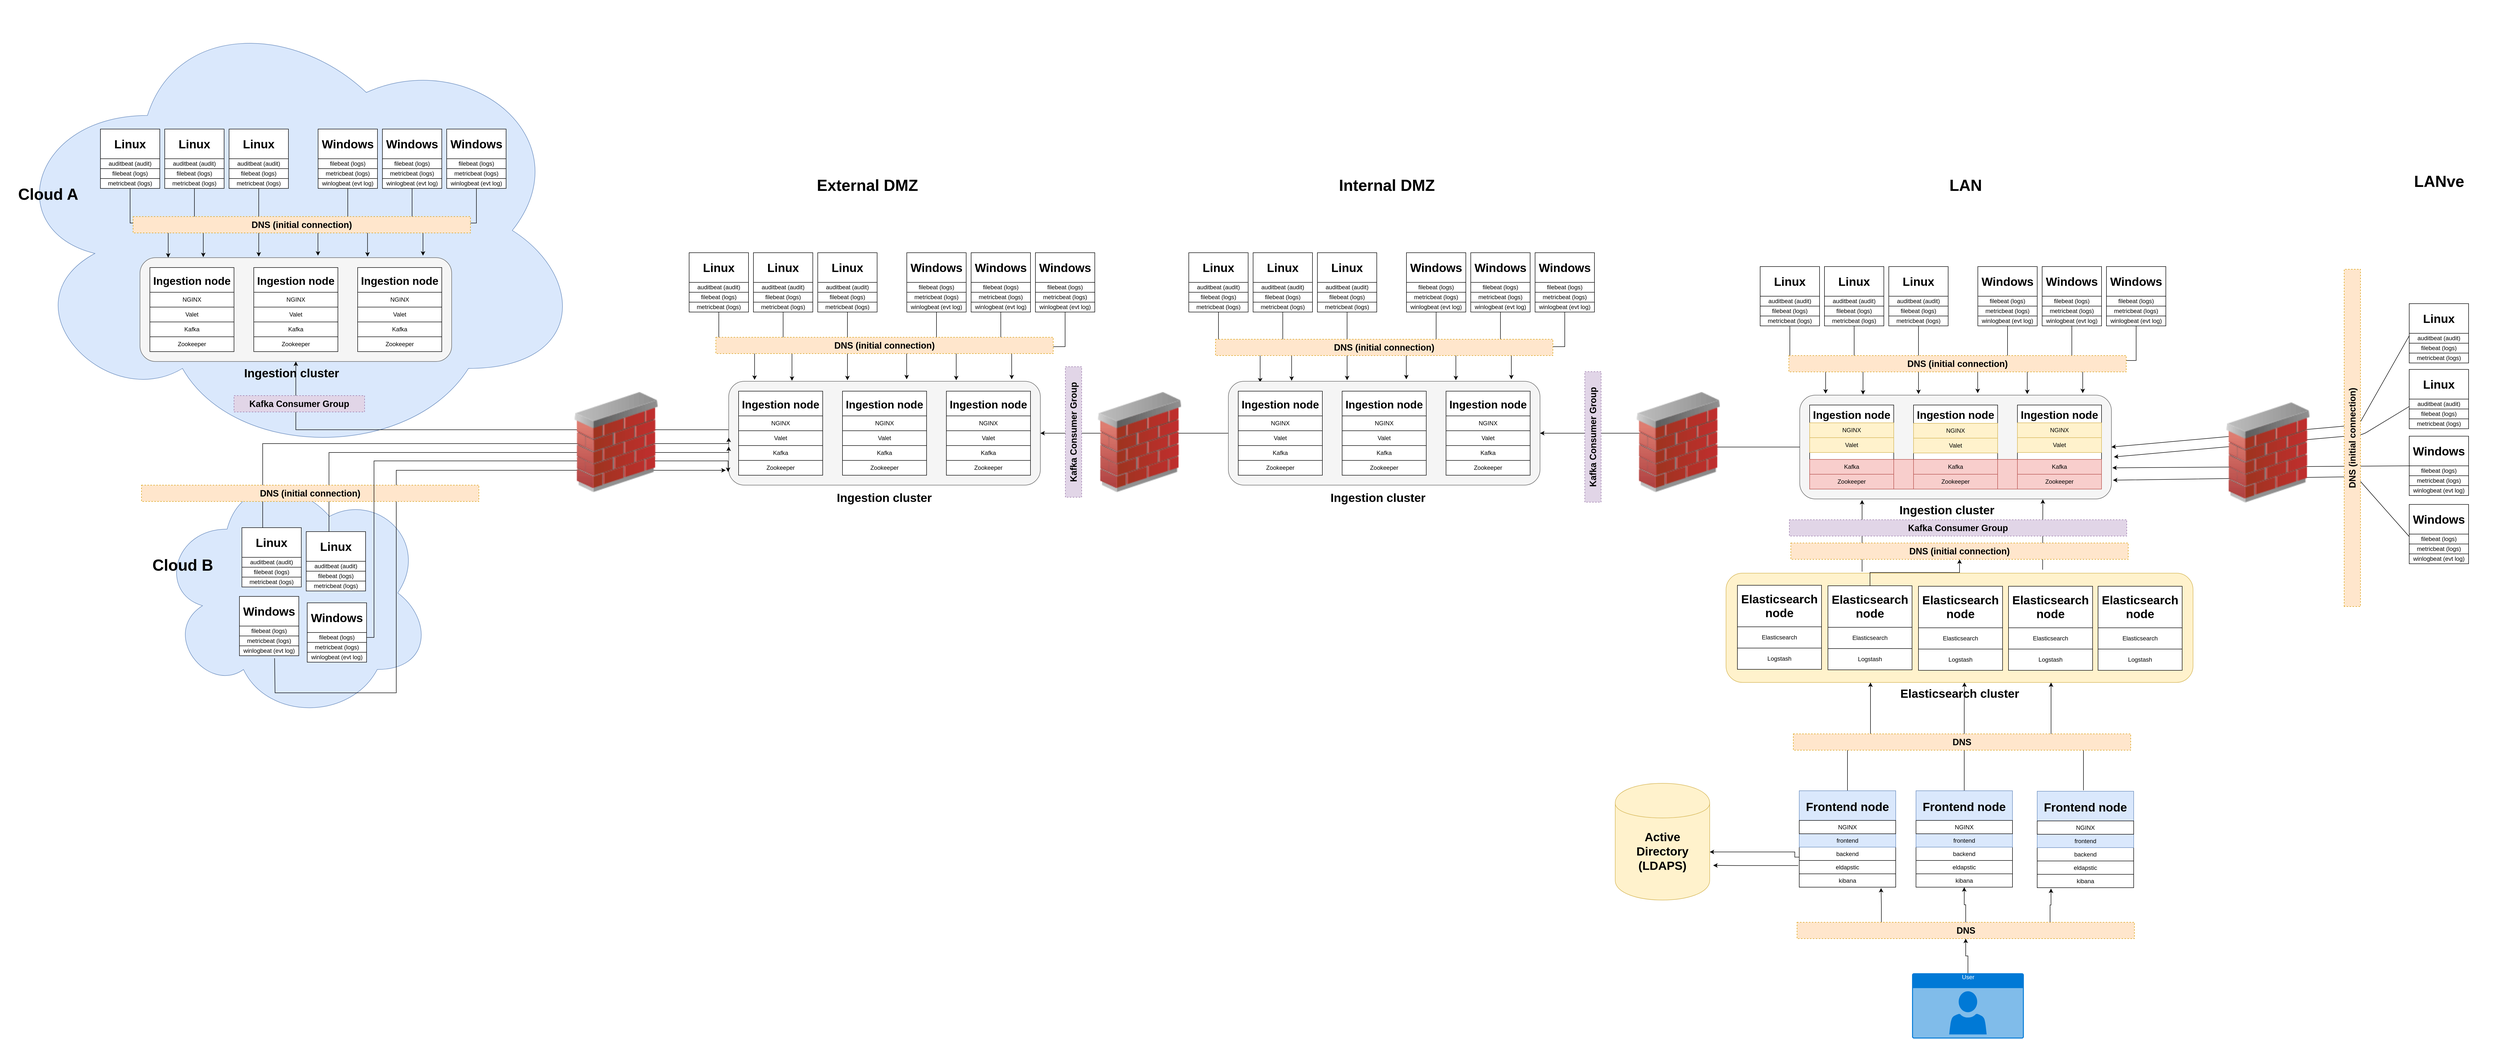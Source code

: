 <mxfile version="13.10.0" type="github">
  <diagram id="0THzib3zDT_3TvOz7AjL" name="Page-1">
    <mxGraphModel dx="3022" dy="1604" grid="0" gridSize="10" guides="1" tooltips="1" connect="1" arrows="1" fold="1" page="0" pageScale="1" pageWidth="3300" pageHeight="4681" math="0" shadow="0">
      <root>
        <mxCell id="0" />
        <mxCell id="1" parent="0" />
        <mxCell id="_ff9TA8U69XyQfE-DW-w-589" style="edgeStyle=orthogonalEdgeStyle;rounded=0;orthogonalLoop=1;jettySize=auto;html=1;exitX=0.5;exitY=0;exitDx=0;exitDy=0;" parent="1" source="_ff9TA8U69XyQfE-DW-w-568" target="_ff9TA8U69XyQfE-DW-w-564" edge="1">
          <mxGeometry relative="1" as="geometry">
            <Array as="points">
              <mxPoint x="2382" y="1059" />
              <mxPoint x="2428" y="1059" />
            </Array>
          </mxGeometry>
        </mxCell>
        <mxCell id="_ff9TA8U69XyQfE-DW-w-590" style="edgeStyle=orthogonalEdgeStyle;rounded=0;orthogonalLoop=1;jettySize=auto;html=1;exitX=0.5;exitY=0;exitDx=0;exitDy=0;" parent="1" source="_ff9TA8U69XyQfE-DW-w-575" target="_ff9TA8U69XyQfE-DW-w-564" edge="1">
          <mxGeometry relative="1" as="geometry">
            <Array as="points">
              <mxPoint x="2618" y="995" />
              <mxPoint x="2618" y="995" />
            </Array>
          </mxGeometry>
        </mxCell>
        <mxCell id="_ff9TA8U69XyQfE-DW-w-588" style="edgeStyle=orthogonalEdgeStyle;rounded=0;orthogonalLoop=1;jettySize=auto;html=1;exitX=0.5;exitY=0;exitDx=0;exitDy=0;" parent="1" target="_ff9TA8U69XyQfE-DW-w-564" edge="1">
          <mxGeometry relative="1" as="geometry">
            <Array as="points">
              <mxPoint x="2859" y="1058" />
              <mxPoint x="2793" y="1058" />
            </Array>
            <mxPoint x="2858.5" y="1167" as="sourcePoint" />
          </mxGeometry>
        </mxCell>
        <mxCell id="_ff9TA8U69XyQfE-DW-w-256" value="" style="ellipse;shape=cloud;whiteSpace=wrap;html=1;fillColor=#dae8fc;strokeColor=#6c8ebf;" parent="1" vertex="1">
          <mxGeometry x="-1350" y="-430" width="1180" height="930" as="geometry" />
        </mxCell>
        <mxCell id="_ff9TA8U69XyQfE-DW-w-318" style="edgeStyle=orthogonalEdgeStyle;rounded=0;orthogonalLoop=1;jettySize=auto;html=1;" parent="1" target="_ff9TA8U69XyQfE-DW-w-269" edge="1">
          <mxGeometry relative="1" as="geometry">
            <mxPoint x="120" y="438" as="sourcePoint" />
            <Array as="points">
              <mxPoint x="-755" y="438" />
            </Array>
          </mxGeometry>
        </mxCell>
        <mxCell id="_ff9TA8U69XyQfE-DW-w-255" style="edgeStyle=orthogonalEdgeStyle;rounded=0;orthogonalLoop=1;jettySize=auto;html=1;entryX=1;entryY=0.5;entryDx=0;entryDy=0;" parent="1" source="_ff9TA8U69XyQfE-DW-w-208" target="_ff9TA8U69XyQfE-DW-w-40" edge="1">
          <mxGeometry relative="1" as="geometry" />
        </mxCell>
        <mxCell id="_ff9TA8U69XyQfE-DW-w-195" value="" style="group" parent="1" vertex="1" connectable="0">
          <mxGeometry x="40" y="80" width="1140" height="470" as="geometry" />
        </mxCell>
        <mxCell id="_ff9TA8U69XyQfE-DW-w-9" value="" style="group" parent="_ff9TA8U69XyQfE-DW-w-195" vertex="1" connectable="0">
          <mxGeometry width="120" height="120" as="geometry" />
        </mxCell>
        <mxCell id="_ff9TA8U69XyQfE-DW-w-2" value="&lt;div&gt;&lt;b&gt;&lt;font style=&quot;font-size: 24px&quot;&gt;Linux&lt;/font&gt;&lt;/b&gt;&lt;/div&gt;&lt;div&gt;&lt;b&gt;&lt;font size=&quot;3&quot;&gt;&lt;br&gt;&lt;/font&gt;&lt;/b&gt;&lt;/div&gt;&lt;div&gt;&lt;b&gt;&lt;font size=&quot;3&quot;&gt;&lt;br&gt;&lt;/font&gt;&lt;/b&gt;&lt;/div&gt;&lt;div&gt;&lt;b&gt;&lt;font size=&quot;3&quot;&gt;&lt;br&gt;&lt;/font&gt;&lt;/b&gt;&lt;/div&gt;" style="whiteSpace=wrap;html=1;aspect=fixed;" parent="_ff9TA8U69XyQfE-DW-w-9" vertex="1">
          <mxGeometry width="120" height="120" as="geometry" />
        </mxCell>
        <mxCell id="_ff9TA8U69XyQfE-DW-w-6" value="metricbeat (logs)" style="rounded=0;whiteSpace=wrap;html=1;" parent="_ff9TA8U69XyQfE-DW-w-9" vertex="1">
          <mxGeometry y="100" width="120" height="20" as="geometry" />
        </mxCell>
        <mxCell id="_ff9TA8U69XyQfE-DW-w-7" value="filebeat (logs)" style="rounded=0;whiteSpace=wrap;html=1;" parent="_ff9TA8U69XyQfE-DW-w-9" vertex="1">
          <mxGeometry y="80" width="120" height="20" as="geometry" />
        </mxCell>
        <mxCell id="_ff9TA8U69XyQfE-DW-w-8" value="auditbeat (audit)" style="rounded=0;whiteSpace=wrap;html=1;" parent="_ff9TA8U69XyQfE-DW-w-9" vertex="1">
          <mxGeometry y="60" width="120" height="20" as="geometry" />
        </mxCell>
        <mxCell id="_ff9TA8U69XyQfE-DW-w-10" value="" style="group" parent="_ff9TA8U69XyQfE-DW-w-195" vertex="1" connectable="0">
          <mxGeometry x="440" width="120" height="120" as="geometry" />
        </mxCell>
        <mxCell id="_ff9TA8U69XyQfE-DW-w-11" value="&lt;div&gt;&lt;b&gt;&lt;font style=&quot;font-size: 24px&quot;&gt;Windows&lt;/font&gt;&lt;/b&gt;&lt;/div&gt;&lt;div&gt;&lt;b&gt;&lt;font size=&quot;3&quot;&gt;&lt;br&gt;&lt;/font&gt;&lt;/b&gt;&lt;/div&gt;&lt;div&gt;&lt;b&gt;&lt;font size=&quot;3&quot;&gt;&lt;br&gt;&lt;/font&gt;&lt;/b&gt;&lt;/div&gt;&lt;div&gt;&lt;b&gt;&lt;font size=&quot;3&quot;&gt;&lt;br&gt;&lt;/font&gt;&lt;/b&gt;&lt;/div&gt;" style="whiteSpace=wrap;html=1;aspect=fixed;" parent="_ff9TA8U69XyQfE-DW-w-10" vertex="1">
          <mxGeometry width="120" height="120" as="geometry" />
        </mxCell>
        <mxCell id="_ff9TA8U69XyQfE-DW-w-12" value="metricbeat (logs)" style="rounded=0;whiteSpace=wrap;html=1;" parent="_ff9TA8U69XyQfE-DW-w-10" vertex="1">
          <mxGeometry y="80" width="120" height="20" as="geometry" />
        </mxCell>
        <mxCell id="_ff9TA8U69XyQfE-DW-w-13" value="filebeat (logs)" style="rounded=0;whiteSpace=wrap;html=1;" parent="_ff9TA8U69XyQfE-DW-w-10" vertex="1">
          <mxGeometry y="60" width="120" height="20" as="geometry" />
        </mxCell>
        <mxCell id="_ff9TA8U69XyQfE-DW-w-20" value="winlogbeat (evt log)" style="rounded=0;whiteSpace=wrap;html=1;" parent="_ff9TA8U69XyQfE-DW-w-10" vertex="1">
          <mxGeometry y="100" width="120" height="20" as="geometry" />
        </mxCell>
        <mxCell id="_ff9TA8U69XyQfE-DW-w-42" value="" style="group" parent="_ff9TA8U69XyQfE-DW-w-195" vertex="1" connectable="0">
          <mxGeometry x="80" y="260" width="630" height="210" as="geometry" />
        </mxCell>
        <mxCell id="_ff9TA8U69XyQfE-DW-w-40" value="" style="rounded=1;whiteSpace=wrap;html=1;fillColor=#f5f5f5;strokeColor=#666666;fontColor=#333333;" parent="_ff9TA8U69XyQfE-DW-w-42" vertex="1">
          <mxGeometry width="630" height="210" as="geometry" />
        </mxCell>
        <mxCell id="_ff9TA8U69XyQfE-DW-w-26" value="" style="group" parent="_ff9TA8U69XyQfE-DW-w-42" vertex="1" connectable="0">
          <mxGeometry x="20" y="20" width="170" height="170" as="geometry" />
        </mxCell>
        <mxCell id="_ff9TA8U69XyQfE-DW-w-21" value="&lt;div&gt;&lt;font style=&quot;font-size: 22px&quot;&gt;&lt;b&gt;&lt;font style=&quot;font-size: 22px&quot;&gt;Ingestion node&lt;/font&gt;&lt;/b&gt;&lt;/font&gt;&lt;/div&gt;&lt;div&gt;&lt;br&gt;&lt;/div&gt;&lt;div&gt;&lt;br&gt;&lt;/div&gt;&lt;div&gt;&lt;br&gt;&lt;/div&gt;&lt;div&gt;&lt;br&gt;&lt;/div&gt;&lt;div&gt;&lt;br&gt;&lt;/div&gt;&lt;div&gt;&lt;br&gt;&lt;/div&gt;&lt;div&gt;&lt;br&gt;&lt;/div&gt;&lt;div&gt;&lt;br&gt;&lt;/div&gt;" style="whiteSpace=wrap;html=1;aspect=fixed;" parent="_ff9TA8U69XyQfE-DW-w-26" vertex="1">
          <mxGeometry width="170" height="170" as="geometry" />
        </mxCell>
        <mxCell id="_ff9TA8U69XyQfE-DW-w-22" value="Kafka" style="rounded=0;whiteSpace=wrap;html=1;" parent="_ff9TA8U69XyQfE-DW-w-26" vertex="1">
          <mxGeometry y="110" width="170" height="30" as="geometry" />
        </mxCell>
        <mxCell id="_ff9TA8U69XyQfE-DW-w-23" value="Zookeeper" style="rounded=0;whiteSpace=wrap;html=1;" parent="_ff9TA8U69XyQfE-DW-w-26" vertex="1">
          <mxGeometry y="140" width="170" height="30" as="geometry" />
        </mxCell>
        <mxCell id="_ff9TA8U69XyQfE-DW-w-24" value="Valet" style="rounded=0;whiteSpace=wrap;html=1;" parent="_ff9TA8U69XyQfE-DW-w-26" vertex="1">
          <mxGeometry y="80" width="170" height="30" as="geometry" />
        </mxCell>
        <mxCell id="_ff9TA8U69XyQfE-DW-w-25" value="NGINX" style="rounded=0;whiteSpace=wrap;html=1;" parent="_ff9TA8U69XyQfE-DW-w-26" vertex="1">
          <mxGeometry y="50" width="170" height="30" as="geometry" />
        </mxCell>
        <mxCell id="_ff9TA8U69XyQfE-DW-w-27" value="" style="group" parent="_ff9TA8U69XyQfE-DW-w-42" vertex="1" connectable="0">
          <mxGeometry x="230" y="20" width="170" height="170" as="geometry" />
        </mxCell>
        <mxCell id="_ff9TA8U69XyQfE-DW-w-28" value="&lt;div&gt;&lt;font style=&quot;font-size: 22px&quot;&gt;&lt;b&gt;&lt;font style=&quot;font-size: 22px&quot;&gt;Ingestion node&lt;/font&gt;&lt;/b&gt;&lt;/font&gt;&lt;/div&gt;&lt;div&gt;&lt;br&gt;&lt;/div&gt;&lt;div&gt;&lt;br&gt;&lt;/div&gt;&lt;div&gt;&lt;br&gt;&lt;/div&gt;&lt;div&gt;&lt;br&gt;&lt;/div&gt;&lt;div&gt;&lt;br&gt;&lt;/div&gt;&lt;div&gt;&lt;br&gt;&lt;/div&gt;&lt;div&gt;&lt;br&gt;&lt;/div&gt;&lt;div&gt;&lt;br&gt;&lt;/div&gt;" style="whiteSpace=wrap;html=1;aspect=fixed;" parent="_ff9TA8U69XyQfE-DW-w-27" vertex="1">
          <mxGeometry width="170" height="170" as="geometry" />
        </mxCell>
        <mxCell id="_ff9TA8U69XyQfE-DW-w-29" value="Kafka" style="rounded=0;whiteSpace=wrap;html=1;" parent="_ff9TA8U69XyQfE-DW-w-27" vertex="1">
          <mxGeometry y="110" width="170" height="30" as="geometry" />
        </mxCell>
        <mxCell id="_ff9TA8U69XyQfE-DW-w-30" value="Zookeeper" style="rounded=0;whiteSpace=wrap;html=1;" parent="_ff9TA8U69XyQfE-DW-w-27" vertex="1">
          <mxGeometry y="140" width="170" height="30" as="geometry" />
        </mxCell>
        <mxCell id="_ff9TA8U69XyQfE-DW-w-31" value="Valet" style="rounded=0;whiteSpace=wrap;html=1;" parent="_ff9TA8U69XyQfE-DW-w-27" vertex="1">
          <mxGeometry y="80" width="170" height="30" as="geometry" />
        </mxCell>
        <mxCell id="_ff9TA8U69XyQfE-DW-w-32" value="NGINX" style="rounded=0;whiteSpace=wrap;html=1;" parent="_ff9TA8U69XyQfE-DW-w-27" vertex="1">
          <mxGeometry y="50" width="170" height="30" as="geometry" />
        </mxCell>
        <mxCell id="_ff9TA8U69XyQfE-DW-w-33" value="" style="group" parent="_ff9TA8U69XyQfE-DW-w-42" vertex="1" connectable="0">
          <mxGeometry x="440" y="20" width="170" height="170" as="geometry" />
        </mxCell>
        <mxCell id="_ff9TA8U69XyQfE-DW-w-34" value="&lt;div&gt;&lt;font style=&quot;font-size: 22px&quot;&gt;&lt;b&gt;&lt;font style=&quot;font-size: 22px&quot;&gt;Ingestion node&lt;/font&gt;&lt;/b&gt;&lt;/font&gt;&lt;/div&gt;&lt;div&gt;&lt;br&gt;&lt;/div&gt;&lt;div&gt;&lt;br&gt;&lt;/div&gt;&lt;div&gt;&lt;br&gt;&lt;/div&gt;&lt;div&gt;&lt;br&gt;&lt;/div&gt;&lt;div&gt;&lt;br&gt;&lt;/div&gt;&lt;div&gt;&lt;br&gt;&lt;/div&gt;&lt;div&gt;&lt;br&gt;&lt;/div&gt;&lt;div&gt;&lt;br&gt;&lt;/div&gt;" style="whiteSpace=wrap;html=1;aspect=fixed;" parent="_ff9TA8U69XyQfE-DW-w-33" vertex="1">
          <mxGeometry width="170" height="170" as="geometry" />
        </mxCell>
        <mxCell id="_ff9TA8U69XyQfE-DW-w-35" value="Kafka" style="rounded=0;whiteSpace=wrap;html=1;" parent="_ff9TA8U69XyQfE-DW-w-33" vertex="1">
          <mxGeometry y="110" width="170" height="30" as="geometry" />
        </mxCell>
        <mxCell id="_ff9TA8U69XyQfE-DW-w-36" value="Zookeeper" style="rounded=0;whiteSpace=wrap;html=1;" parent="_ff9TA8U69XyQfE-DW-w-33" vertex="1">
          <mxGeometry y="140" width="170" height="30" as="geometry" />
        </mxCell>
        <mxCell id="_ff9TA8U69XyQfE-DW-w-37" value="Valet" style="rounded=0;whiteSpace=wrap;html=1;" parent="_ff9TA8U69XyQfE-DW-w-33" vertex="1">
          <mxGeometry y="80" width="170" height="30" as="geometry" />
        </mxCell>
        <mxCell id="_ff9TA8U69XyQfE-DW-w-38" value="NGINX" style="rounded=0;whiteSpace=wrap;html=1;" parent="_ff9TA8U69XyQfE-DW-w-33" vertex="1">
          <mxGeometry y="50" width="170" height="30" as="geometry" />
        </mxCell>
        <mxCell id="_ff9TA8U69XyQfE-DW-w-43" value="" style="group" parent="_ff9TA8U69XyQfE-DW-w-195" vertex="1" connectable="0">
          <mxGeometry x="570" width="120" height="120" as="geometry" />
        </mxCell>
        <mxCell id="_ff9TA8U69XyQfE-DW-w-44" value="&lt;div&gt;&lt;b&gt;&lt;font style=&quot;font-size: 24px&quot;&gt;Windows&lt;/font&gt;&lt;/b&gt;&lt;/div&gt;&lt;div&gt;&lt;b&gt;&lt;font size=&quot;3&quot;&gt;&lt;br&gt;&lt;/font&gt;&lt;/b&gt;&lt;/div&gt;&lt;div&gt;&lt;b&gt;&lt;font size=&quot;3&quot;&gt;&lt;br&gt;&lt;/font&gt;&lt;/b&gt;&lt;/div&gt;&lt;div&gt;&lt;b&gt;&lt;font size=&quot;3&quot;&gt;&lt;br&gt;&lt;/font&gt;&lt;/b&gt;&lt;/div&gt;" style="whiteSpace=wrap;html=1;aspect=fixed;" parent="_ff9TA8U69XyQfE-DW-w-43" vertex="1">
          <mxGeometry width="120" height="120" as="geometry" />
        </mxCell>
        <mxCell id="_ff9TA8U69XyQfE-DW-w-45" value="metricbeat (logs)" style="rounded=0;whiteSpace=wrap;html=1;" parent="_ff9TA8U69XyQfE-DW-w-43" vertex="1">
          <mxGeometry y="80" width="120" height="20" as="geometry" />
        </mxCell>
        <mxCell id="_ff9TA8U69XyQfE-DW-w-46" value="filebeat (logs)" style="rounded=0;whiteSpace=wrap;html=1;" parent="_ff9TA8U69XyQfE-DW-w-43" vertex="1">
          <mxGeometry y="60" width="120" height="20" as="geometry" />
        </mxCell>
        <mxCell id="_ff9TA8U69XyQfE-DW-w-47" value="winlogbeat (evt log)" style="rounded=0;whiteSpace=wrap;html=1;" parent="_ff9TA8U69XyQfE-DW-w-43" vertex="1">
          <mxGeometry y="100" width="120" height="20" as="geometry" />
        </mxCell>
        <mxCell id="_ff9TA8U69XyQfE-DW-w-53" value="" style="group" parent="_ff9TA8U69XyQfE-DW-w-195" vertex="1" connectable="0">
          <mxGeometry x="130" width="120" height="120" as="geometry" />
        </mxCell>
        <mxCell id="_ff9TA8U69XyQfE-DW-w-54" value="&lt;div&gt;&lt;b&gt;&lt;font style=&quot;font-size: 24px&quot;&gt;Linux&lt;/font&gt;&lt;/b&gt;&lt;/div&gt;&lt;div&gt;&lt;b&gt;&lt;font size=&quot;3&quot;&gt;&lt;br&gt;&lt;/font&gt;&lt;/b&gt;&lt;/div&gt;&lt;div&gt;&lt;b&gt;&lt;font size=&quot;3&quot;&gt;&lt;br&gt;&lt;/font&gt;&lt;/b&gt;&lt;/div&gt;&lt;div&gt;&lt;b&gt;&lt;font size=&quot;3&quot;&gt;&lt;br&gt;&lt;/font&gt;&lt;/b&gt;&lt;/div&gt;" style="whiteSpace=wrap;html=1;aspect=fixed;" parent="_ff9TA8U69XyQfE-DW-w-53" vertex="1">
          <mxGeometry width="120" height="120" as="geometry" />
        </mxCell>
        <mxCell id="_ff9TA8U69XyQfE-DW-w-55" value="metricbeat (logs)" style="rounded=0;whiteSpace=wrap;html=1;" parent="_ff9TA8U69XyQfE-DW-w-53" vertex="1">
          <mxGeometry y="100" width="120" height="20" as="geometry" />
        </mxCell>
        <mxCell id="_ff9TA8U69XyQfE-DW-w-56" value="filebeat (logs)" style="rounded=0;whiteSpace=wrap;html=1;" parent="_ff9TA8U69XyQfE-DW-w-53" vertex="1">
          <mxGeometry y="80" width="120" height="20" as="geometry" />
        </mxCell>
        <mxCell id="_ff9TA8U69XyQfE-DW-w-57" value="auditbeat (audit)" style="rounded=0;whiteSpace=wrap;html=1;" parent="_ff9TA8U69XyQfE-DW-w-53" vertex="1">
          <mxGeometry y="60" width="120" height="20" as="geometry" />
        </mxCell>
        <mxCell id="_ff9TA8U69XyQfE-DW-w-58" value="" style="group" parent="_ff9TA8U69XyQfE-DW-w-195" vertex="1" connectable="0">
          <mxGeometry x="260" width="120" height="120" as="geometry" />
        </mxCell>
        <mxCell id="_ff9TA8U69XyQfE-DW-w-59" value="&lt;div&gt;&lt;b&gt;&lt;font style=&quot;font-size: 24px&quot;&gt;Linux&lt;/font&gt;&lt;/b&gt;&lt;/div&gt;&lt;div&gt;&lt;b&gt;&lt;font size=&quot;3&quot;&gt;&lt;br&gt;&lt;/font&gt;&lt;/b&gt;&lt;/div&gt;&lt;div&gt;&lt;b&gt;&lt;font size=&quot;3&quot;&gt;&lt;br&gt;&lt;/font&gt;&lt;/b&gt;&lt;/div&gt;&lt;div&gt;&lt;b&gt;&lt;font size=&quot;3&quot;&gt;&lt;br&gt;&lt;/font&gt;&lt;/b&gt;&lt;/div&gt;" style="whiteSpace=wrap;html=1;aspect=fixed;" parent="_ff9TA8U69XyQfE-DW-w-58" vertex="1">
          <mxGeometry width="120" height="120" as="geometry" />
        </mxCell>
        <mxCell id="_ff9TA8U69XyQfE-DW-w-60" value="metricbeat (logs)" style="rounded=0;whiteSpace=wrap;html=1;" parent="_ff9TA8U69XyQfE-DW-w-58" vertex="1">
          <mxGeometry y="100" width="120" height="20" as="geometry" />
        </mxCell>
        <mxCell id="_ff9TA8U69XyQfE-DW-w-61" value="filebeat (logs)" style="rounded=0;whiteSpace=wrap;html=1;" parent="_ff9TA8U69XyQfE-DW-w-58" vertex="1">
          <mxGeometry y="80" width="120" height="20" as="geometry" />
        </mxCell>
        <mxCell id="_ff9TA8U69XyQfE-DW-w-62" value="auditbeat (audit)" style="rounded=0;whiteSpace=wrap;html=1;" parent="_ff9TA8U69XyQfE-DW-w-58" vertex="1">
          <mxGeometry y="60" width="120" height="20" as="geometry" />
        </mxCell>
        <mxCell id="_ff9TA8U69XyQfE-DW-w-63" value="" style="group" parent="_ff9TA8U69XyQfE-DW-w-195" vertex="1" connectable="0">
          <mxGeometry x="700" width="120" height="120" as="geometry" />
        </mxCell>
        <mxCell id="_ff9TA8U69XyQfE-DW-w-64" value="&lt;div&gt;&lt;b&gt;&lt;font style=&quot;font-size: 24px&quot;&gt;Windows&lt;/font&gt;&lt;/b&gt;&lt;/div&gt;&lt;div&gt;&lt;b&gt;&lt;font size=&quot;3&quot;&gt;&lt;br&gt;&lt;/font&gt;&lt;/b&gt;&lt;/div&gt;&lt;div&gt;&lt;b&gt;&lt;font size=&quot;3&quot;&gt;&lt;br&gt;&lt;/font&gt;&lt;/b&gt;&lt;/div&gt;&lt;div&gt;&lt;b&gt;&lt;font size=&quot;3&quot;&gt;&lt;br&gt;&lt;/font&gt;&lt;/b&gt;&lt;/div&gt;" style="whiteSpace=wrap;html=1;aspect=fixed;" parent="_ff9TA8U69XyQfE-DW-w-63" vertex="1">
          <mxGeometry width="120" height="120" as="geometry" />
        </mxCell>
        <mxCell id="_ff9TA8U69XyQfE-DW-w-65" value="metricbeat (logs)" style="rounded=0;whiteSpace=wrap;html=1;" parent="_ff9TA8U69XyQfE-DW-w-63" vertex="1">
          <mxGeometry y="80" width="120" height="20" as="geometry" />
        </mxCell>
        <mxCell id="_ff9TA8U69XyQfE-DW-w-66" value="filebeat (logs)" style="rounded=0;whiteSpace=wrap;html=1;" parent="_ff9TA8U69XyQfE-DW-w-63" vertex="1">
          <mxGeometry y="60" width="120" height="20" as="geometry" />
        </mxCell>
        <mxCell id="_ff9TA8U69XyQfE-DW-w-67" value="winlogbeat (evt log)" style="rounded=0;whiteSpace=wrap;html=1;" parent="_ff9TA8U69XyQfE-DW-w-63" vertex="1">
          <mxGeometry y="100" width="120" height="20" as="geometry" />
        </mxCell>
        <mxCell id="_ff9TA8U69XyQfE-DW-w-70" style="edgeStyle=orthogonalEdgeStyle;rounded=0;orthogonalLoop=1;jettySize=auto;html=1;exitX=0.5;exitY=1;exitDx=0;exitDy=0;entryX=0.083;entryY=-0.014;entryDx=0;entryDy=0;entryPerimeter=0;" parent="_ff9TA8U69XyQfE-DW-w-195" source="_ff9TA8U69XyQfE-DW-w-6" target="_ff9TA8U69XyQfE-DW-w-40" edge="1">
          <mxGeometry relative="1" as="geometry" />
        </mxCell>
        <mxCell id="_ff9TA8U69XyQfE-DW-w-72" style="edgeStyle=orthogonalEdgeStyle;rounded=0;orthogonalLoop=1;jettySize=auto;html=1;exitX=0.5;exitY=1;exitDx=0;exitDy=0;entryX=0.203;entryY=-0.005;entryDx=0;entryDy=0;entryPerimeter=0;" parent="_ff9TA8U69XyQfE-DW-w-195" source="_ff9TA8U69XyQfE-DW-w-55" target="_ff9TA8U69XyQfE-DW-w-40" edge="1">
          <mxGeometry relative="1" as="geometry" />
        </mxCell>
        <mxCell id="_ff9TA8U69XyQfE-DW-w-74" style="edgeStyle=orthogonalEdgeStyle;rounded=0;orthogonalLoop=1;jettySize=auto;html=1;exitX=0.5;exitY=1;exitDx=0;exitDy=0;entryX=0.381;entryY=-0.01;entryDx=0;entryDy=0;entryPerimeter=0;" parent="_ff9TA8U69XyQfE-DW-w-195" source="_ff9TA8U69XyQfE-DW-w-60" target="_ff9TA8U69XyQfE-DW-w-40" edge="1">
          <mxGeometry relative="1" as="geometry" />
        </mxCell>
        <mxCell id="_ff9TA8U69XyQfE-DW-w-76" style="edgeStyle=orthogonalEdgeStyle;rounded=0;orthogonalLoop=1;jettySize=auto;html=1;exitX=0.5;exitY=1;exitDx=0;exitDy=0;entryX=0.571;entryY=-0.019;entryDx=0;entryDy=0;entryPerimeter=0;" parent="_ff9TA8U69XyQfE-DW-w-195" source="_ff9TA8U69XyQfE-DW-w-20" target="_ff9TA8U69XyQfE-DW-w-40" edge="1">
          <mxGeometry relative="1" as="geometry" />
        </mxCell>
        <mxCell id="_ff9TA8U69XyQfE-DW-w-78" style="edgeStyle=orthogonalEdgeStyle;rounded=0;orthogonalLoop=1;jettySize=auto;html=1;exitX=0.5;exitY=1;exitDx=0;exitDy=0;entryX=0.73;entryY=-0.01;entryDx=0;entryDy=0;entryPerimeter=0;" parent="_ff9TA8U69XyQfE-DW-w-195" source="_ff9TA8U69XyQfE-DW-w-47" target="_ff9TA8U69XyQfE-DW-w-40" edge="1">
          <mxGeometry relative="1" as="geometry" />
        </mxCell>
        <mxCell id="_ff9TA8U69XyQfE-DW-w-80" style="edgeStyle=orthogonalEdgeStyle;rounded=0;orthogonalLoop=1;jettySize=auto;html=1;exitX=0.5;exitY=1;exitDx=0;exitDy=0;entryX=0.908;entryY=-0.019;entryDx=0;entryDy=0;entryPerimeter=0;" parent="_ff9TA8U69XyQfE-DW-w-195" source="_ff9TA8U69XyQfE-DW-w-67" target="_ff9TA8U69XyQfE-DW-w-40" edge="1">
          <mxGeometry relative="1" as="geometry" />
        </mxCell>
        <mxCell id="eDJcglAOT1rtNg3DfgU4-23" value="&lt;b&gt;&lt;font style=&quot;font-size: 18px&quot;&gt;DNS (initial connection)&lt;/font&gt;&lt;/b&gt; " style="rounded=0;whiteSpace=wrap;html=1;fillColor=#ffe6cc;strokeColor=#d79b00;glass=0;shadow=0;comic=0;dashed=1;" parent="_ff9TA8U69XyQfE-DW-w-195" vertex="1">
          <mxGeometry x="54" y="171" width="682" height="33" as="geometry" />
        </mxCell>
        <mxCell id="eDJcglAOT1rtNg3DfgU4-116" value="&lt;b&gt;&lt;font style=&quot;font-size: 18px&quot;&gt;Kafka Consumer Group&lt;/font&gt;&lt;/b&gt;" style="rounded=0;whiteSpace=wrap;html=1;fillColor=#e1d5e7;strokeColor=#9673a6;glass=0;shadow=0;comic=0;dashed=1;rotation=-90;" parent="_ff9TA8U69XyQfE-DW-w-195" vertex="1">
          <mxGeometry x="645" y="346" width="264" height="33" as="geometry" />
        </mxCell>
        <mxCell id="_ff9TA8U69XyQfE-DW-w-196" value="" style="group" parent="1" vertex="1" connectable="0">
          <mxGeometry x="1050" y="80" width="820" height="470" as="geometry" />
        </mxCell>
        <mxCell id="eDJcglAOT1rtNg3DfgU4-22" style="edgeStyle=orthogonalEdgeStyle;rounded=0;orthogonalLoop=1;jettySize=auto;html=1;exitX=0.5;exitY=1;exitDx=0;exitDy=0;entryX=0.102;entryY=0.011;entryDx=0;entryDy=0;entryPerimeter=0;" parent="_ff9TA8U69XyQfE-DW-w-196" source="_ff9TA8U69XyQfE-DW-w-199" target="_ff9TA8U69XyQfE-DW-w-208" edge="1">
          <mxGeometry relative="1" as="geometry" />
        </mxCell>
        <mxCell id="_ff9TA8U69XyQfE-DW-w-197" value="" style="group" parent="_ff9TA8U69XyQfE-DW-w-196" vertex="1" connectable="0">
          <mxGeometry width="120" height="120" as="geometry" />
        </mxCell>
        <mxCell id="_ff9TA8U69XyQfE-DW-w-198" value="&lt;div&gt;&lt;b&gt;&lt;font style=&quot;font-size: 24px&quot;&gt;Linux&lt;/font&gt;&lt;/b&gt;&lt;/div&gt;&lt;div&gt;&lt;b&gt;&lt;font size=&quot;3&quot;&gt;&lt;br&gt;&lt;/font&gt;&lt;/b&gt;&lt;/div&gt;&lt;div&gt;&lt;b&gt;&lt;font size=&quot;3&quot;&gt;&lt;br&gt;&lt;/font&gt;&lt;/b&gt;&lt;/div&gt;&lt;div&gt;&lt;b&gt;&lt;font size=&quot;3&quot;&gt;&lt;br&gt;&lt;/font&gt;&lt;/b&gt;&lt;/div&gt;" style="whiteSpace=wrap;html=1;aspect=fixed;" parent="_ff9TA8U69XyQfE-DW-w-197" vertex="1">
          <mxGeometry width="120" height="120" as="geometry" />
        </mxCell>
        <mxCell id="_ff9TA8U69XyQfE-DW-w-199" value="metricbeat (logs)" style="rounded=0;whiteSpace=wrap;html=1;" parent="_ff9TA8U69XyQfE-DW-w-197" vertex="1">
          <mxGeometry y="100" width="120" height="20" as="geometry" />
        </mxCell>
        <mxCell id="_ff9TA8U69XyQfE-DW-w-200" value="filebeat (logs)" style="rounded=0;whiteSpace=wrap;html=1;" parent="_ff9TA8U69XyQfE-DW-w-197" vertex="1">
          <mxGeometry y="80" width="120" height="20" as="geometry" />
        </mxCell>
        <mxCell id="_ff9TA8U69XyQfE-DW-w-201" value="auditbeat (audit)" style="rounded=0;whiteSpace=wrap;html=1;" parent="_ff9TA8U69XyQfE-DW-w-197" vertex="1">
          <mxGeometry y="60" width="120" height="20" as="geometry" />
        </mxCell>
        <mxCell id="_ff9TA8U69XyQfE-DW-w-202" value="" style="group" parent="_ff9TA8U69XyQfE-DW-w-196" vertex="1" connectable="0">
          <mxGeometry x="440" width="120" height="120" as="geometry" />
        </mxCell>
        <mxCell id="_ff9TA8U69XyQfE-DW-w-203" value="&lt;div&gt;&lt;b&gt;&lt;font style=&quot;font-size: 24px&quot;&gt;Windows&lt;/font&gt;&lt;/b&gt;&lt;/div&gt;&lt;div&gt;&lt;b&gt;&lt;font size=&quot;3&quot;&gt;&lt;br&gt;&lt;/font&gt;&lt;/b&gt;&lt;/div&gt;&lt;div&gt;&lt;b&gt;&lt;font size=&quot;3&quot;&gt;&lt;br&gt;&lt;/font&gt;&lt;/b&gt;&lt;/div&gt;&lt;div&gt;&lt;b&gt;&lt;font size=&quot;3&quot;&gt;&lt;br&gt;&lt;/font&gt;&lt;/b&gt;&lt;/div&gt;" style="whiteSpace=wrap;html=1;aspect=fixed;" parent="_ff9TA8U69XyQfE-DW-w-202" vertex="1">
          <mxGeometry width="120" height="120" as="geometry" />
        </mxCell>
        <mxCell id="_ff9TA8U69XyQfE-DW-w-204" value="metricbeat (logs)" style="rounded=0;whiteSpace=wrap;html=1;" parent="_ff9TA8U69XyQfE-DW-w-202" vertex="1">
          <mxGeometry y="80" width="120" height="20" as="geometry" />
        </mxCell>
        <mxCell id="_ff9TA8U69XyQfE-DW-w-205" value="filebeat (logs)" style="rounded=0;whiteSpace=wrap;html=1;" parent="_ff9TA8U69XyQfE-DW-w-202" vertex="1">
          <mxGeometry y="60" width="120" height="20" as="geometry" />
        </mxCell>
        <mxCell id="_ff9TA8U69XyQfE-DW-w-206" value="winlogbeat (evt log)" style="rounded=0;whiteSpace=wrap;html=1;" parent="_ff9TA8U69XyQfE-DW-w-202" vertex="1">
          <mxGeometry y="100" width="120" height="20" as="geometry" />
        </mxCell>
        <mxCell id="_ff9TA8U69XyQfE-DW-w-207" value="" style="group" parent="_ff9TA8U69XyQfE-DW-w-196" vertex="1" connectable="0">
          <mxGeometry x="80" y="260" width="630" height="210" as="geometry" />
        </mxCell>
        <mxCell id="_ff9TA8U69XyQfE-DW-w-208" value="" style="rounded=1;whiteSpace=wrap;html=1;fillColor=#f5f5f5;strokeColor=#666666;fontColor=#333333;" parent="_ff9TA8U69XyQfE-DW-w-207" vertex="1">
          <mxGeometry width="630" height="210" as="geometry" />
        </mxCell>
        <mxCell id="_ff9TA8U69XyQfE-DW-w-209" value="" style="group" parent="_ff9TA8U69XyQfE-DW-w-207" vertex="1" connectable="0">
          <mxGeometry x="20" y="20" width="170" height="170" as="geometry" />
        </mxCell>
        <mxCell id="_ff9TA8U69XyQfE-DW-w-210" value="&lt;div&gt;&lt;font style=&quot;font-size: 22px&quot;&gt;&lt;b&gt;&lt;font style=&quot;font-size: 22px&quot;&gt;Ingestion node&lt;/font&gt;&lt;/b&gt;&lt;/font&gt;&lt;/div&gt;&lt;div&gt;&lt;br&gt;&lt;/div&gt;&lt;div&gt;&lt;br&gt;&lt;/div&gt;&lt;div&gt;&lt;br&gt;&lt;/div&gt;&lt;div&gt;&lt;br&gt;&lt;/div&gt;&lt;div&gt;&lt;br&gt;&lt;/div&gt;&lt;div&gt;&lt;br&gt;&lt;/div&gt;&lt;div&gt;&lt;br&gt;&lt;/div&gt;&lt;div&gt;&lt;br&gt;&lt;/div&gt;" style="whiteSpace=wrap;html=1;aspect=fixed;" parent="_ff9TA8U69XyQfE-DW-w-209" vertex="1">
          <mxGeometry width="170" height="170" as="geometry" />
        </mxCell>
        <mxCell id="_ff9TA8U69XyQfE-DW-w-211" value="Kafka" style="rounded=0;whiteSpace=wrap;html=1;" parent="_ff9TA8U69XyQfE-DW-w-209" vertex="1">
          <mxGeometry y="110" width="170" height="30" as="geometry" />
        </mxCell>
        <mxCell id="_ff9TA8U69XyQfE-DW-w-212" value="Zookeeper" style="rounded=0;whiteSpace=wrap;html=1;" parent="_ff9TA8U69XyQfE-DW-w-209" vertex="1">
          <mxGeometry y="140" width="170" height="30" as="geometry" />
        </mxCell>
        <mxCell id="_ff9TA8U69XyQfE-DW-w-213" value="Valet" style="rounded=0;whiteSpace=wrap;html=1;" parent="_ff9TA8U69XyQfE-DW-w-209" vertex="1">
          <mxGeometry y="80" width="170" height="30" as="geometry" />
        </mxCell>
        <mxCell id="_ff9TA8U69XyQfE-DW-w-214" value="NGINX" style="rounded=0;whiteSpace=wrap;html=1;" parent="_ff9TA8U69XyQfE-DW-w-209" vertex="1">
          <mxGeometry y="50" width="170" height="30" as="geometry" />
        </mxCell>
        <mxCell id="_ff9TA8U69XyQfE-DW-w-215" value="" style="group" parent="_ff9TA8U69XyQfE-DW-w-207" vertex="1" connectable="0">
          <mxGeometry x="230" y="20" width="170" height="170" as="geometry" />
        </mxCell>
        <mxCell id="_ff9TA8U69XyQfE-DW-w-216" value="&lt;div&gt;&lt;font style=&quot;font-size: 22px&quot;&gt;&lt;b&gt;&lt;font style=&quot;font-size: 22px&quot;&gt;Ingestion node&lt;/font&gt;&lt;/b&gt;&lt;/font&gt;&lt;/div&gt;&lt;div&gt;&lt;br&gt;&lt;/div&gt;&lt;div&gt;&lt;br&gt;&lt;/div&gt;&lt;div&gt;&lt;br&gt;&lt;/div&gt;&lt;div&gt;&lt;br&gt;&lt;/div&gt;&lt;div&gt;&lt;br&gt;&lt;/div&gt;&lt;div&gt;&lt;br&gt;&lt;/div&gt;&lt;div&gt;&lt;br&gt;&lt;/div&gt;&lt;div&gt;&lt;br&gt;&lt;/div&gt;" style="whiteSpace=wrap;html=1;aspect=fixed;" parent="_ff9TA8U69XyQfE-DW-w-215" vertex="1">
          <mxGeometry width="170" height="170" as="geometry" />
        </mxCell>
        <mxCell id="_ff9TA8U69XyQfE-DW-w-217" value="Kafka" style="rounded=0;whiteSpace=wrap;html=1;" parent="_ff9TA8U69XyQfE-DW-w-215" vertex="1">
          <mxGeometry y="110" width="170" height="30" as="geometry" />
        </mxCell>
        <mxCell id="_ff9TA8U69XyQfE-DW-w-218" value="Zookeeper" style="rounded=0;whiteSpace=wrap;html=1;" parent="_ff9TA8U69XyQfE-DW-w-215" vertex="1">
          <mxGeometry y="140" width="170" height="30" as="geometry" />
        </mxCell>
        <mxCell id="_ff9TA8U69XyQfE-DW-w-219" value="Valet" style="rounded=0;whiteSpace=wrap;html=1;" parent="_ff9TA8U69XyQfE-DW-w-215" vertex="1">
          <mxGeometry y="80" width="170" height="30" as="geometry" />
        </mxCell>
        <mxCell id="_ff9TA8U69XyQfE-DW-w-220" value="NGINX" style="rounded=0;whiteSpace=wrap;html=1;" parent="_ff9TA8U69XyQfE-DW-w-215" vertex="1">
          <mxGeometry y="50" width="170" height="30" as="geometry" />
        </mxCell>
        <mxCell id="_ff9TA8U69XyQfE-DW-w-221" value="" style="group" parent="_ff9TA8U69XyQfE-DW-w-207" vertex="1" connectable="0">
          <mxGeometry x="440" y="20" width="170" height="170" as="geometry" />
        </mxCell>
        <mxCell id="_ff9TA8U69XyQfE-DW-w-222" value="&lt;div&gt;&lt;font style=&quot;font-size: 22px&quot;&gt;&lt;b&gt;&lt;font style=&quot;font-size: 22px&quot;&gt;Ingestion node&lt;/font&gt;&lt;/b&gt;&lt;/font&gt;&lt;/div&gt;&lt;div&gt;&lt;br&gt;&lt;/div&gt;&lt;div&gt;&lt;br&gt;&lt;/div&gt;&lt;div&gt;&lt;br&gt;&lt;/div&gt;&lt;div&gt;&lt;br&gt;&lt;/div&gt;&lt;div&gt;&lt;br&gt;&lt;/div&gt;&lt;div&gt;&lt;br&gt;&lt;/div&gt;&lt;div&gt;&lt;br&gt;&lt;/div&gt;&lt;div&gt;&lt;br&gt;&lt;/div&gt;" style="whiteSpace=wrap;html=1;aspect=fixed;" parent="_ff9TA8U69XyQfE-DW-w-221" vertex="1">
          <mxGeometry width="170" height="170" as="geometry" />
        </mxCell>
        <mxCell id="_ff9TA8U69XyQfE-DW-w-223" value="Kafka" style="rounded=0;whiteSpace=wrap;html=1;" parent="_ff9TA8U69XyQfE-DW-w-221" vertex="1">
          <mxGeometry y="110" width="170" height="30" as="geometry" />
        </mxCell>
        <mxCell id="_ff9TA8U69XyQfE-DW-w-224" value="Zookeeper" style="rounded=0;whiteSpace=wrap;html=1;" parent="_ff9TA8U69XyQfE-DW-w-221" vertex="1">
          <mxGeometry y="140" width="170" height="30" as="geometry" />
        </mxCell>
        <mxCell id="_ff9TA8U69XyQfE-DW-w-225" value="Valet" style="rounded=0;whiteSpace=wrap;html=1;" parent="_ff9TA8U69XyQfE-DW-w-221" vertex="1">
          <mxGeometry y="80" width="170" height="30" as="geometry" />
        </mxCell>
        <mxCell id="_ff9TA8U69XyQfE-DW-w-226" value="NGINX" style="rounded=0;whiteSpace=wrap;html=1;" parent="_ff9TA8U69XyQfE-DW-w-221" vertex="1">
          <mxGeometry y="50" width="170" height="30" as="geometry" />
        </mxCell>
        <mxCell id="_ff9TA8U69XyQfE-DW-w-227" value="" style="group" parent="_ff9TA8U69XyQfE-DW-w-196" vertex="1" connectable="0">
          <mxGeometry x="570" width="120" height="120" as="geometry" />
        </mxCell>
        <mxCell id="_ff9TA8U69XyQfE-DW-w-228" value="&lt;div&gt;&lt;b&gt;&lt;font style=&quot;font-size: 24px&quot;&gt;Windows&lt;/font&gt;&lt;/b&gt;&lt;/div&gt;&lt;div&gt;&lt;b&gt;&lt;font size=&quot;3&quot;&gt;&lt;br&gt;&lt;/font&gt;&lt;/b&gt;&lt;/div&gt;&lt;div&gt;&lt;b&gt;&lt;font size=&quot;3&quot;&gt;&lt;br&gt;&lt;/font&gt;&lt;/b&gt;&lt;/div&gt;&lt;div&gt;&lt;b&gt;&lt;font size=&quot;3&quot;&gt;&lt;br&gt;&lt;/font&gt;&lt;/b&gt;&lt;/div&gt;" style="whiteSpace=wrap;html=1;aspect=fixed;" parent="_ff9TA8U69XyQfE-DW-w-227" vertex="1">
          <mxGeometry width="120" height="120" as="geometry" />
        </mxCell>
        <mxCell id="_ff9TA8U69XyQfE-DW-w-229" value="metricbeat (logs)" style="rounded=0;whiteSpace=wrap;html=1;" parent="_ff9TA8U69XyQfE-DW-w-227" vertex="1">
          <mxGeometry y="80" width="120" height="20" as="geometry" />
        </mxCell>
        <mxCell id="_ff9TA8U69XyQfE-DW-w-230" value="filebeat (logs)" style="rounded=0;whiteSpace=wrap;html=1;" parent="_ff9TA8U69XyQfE-DW-w-227" vertex="1">
          <mxGeometry y="60" width="120" height="20" as="geometry" />
        </mxCell>
        <mxCell id="_ff9TA8U69XyQfE-DW-w-231" value="winlogbeat (evt log)" style="rounded=0;whiteSpace=wrap;html=1;" parent="_ff9TA8U69XyQfE-DW-w-227" vertex="1">
          <mxGeometry y="100" width="120" height="20" as="geometry" />
        </mxCell>
        <mxCell id="_ff9TA8U69XyQfE-DW-w-232" value="" style="group" parent="_ff9TA8U69XyQfE-DW-w-196" vertex="1" connectable="0">
          <mxGeometry x="130" width="120" height="120" as="geometry" />
        </mxCell>
        <mxCell id="_ff9TA8U69XyQfE-DW-w-233" value="&lt;div&gt;&lt;b&gt;&lt;font style=&quot;font-size: 24px&quot;&gt;Linux&lt;/font&gt;&lt;/b&gt;&lt;/div&gt;&lt;div&gt;&lt;b&gt;&lt;font size=&quot;3&quot;&gt;&lt;br&gt;&lt;/font&gt;&lt;/b&gt;&lt;/div&gt;&lt;div&gt;&lt;b&gt;&lt;font size=&quot;3&quot;&gt;&lt;br&gt;&lt;/font&gt;&lt;/b&gt;&lt;/div&gt;&lt;div&gt;&lt;b&gt;&lt;font size=&quot;3&quot;&gt;&lt;br&gt;&lt;/font&gt;&lt;/b&gt;&lt;/div&gt;" style="whiteSpace=wrap;html=1;aspect=fixed;" parent="_ff9TA8U69XyQfE-DW-w-232" vertex="1">
          <mxGeometry width="120" height="120" as="geometry" />
        </mxCell>
        <mxCell id="_ff9TA8U69XyQfE-DW-w-234" value="metricbeat (logs)" style="rounded=0;whiteSpace=wrap;html=1;" parent="_ff9TA8U69XyQfE-DW-w-232" vertex="1">
          <mxGeometry y="100" width="120" height="20" as="geometry" />
        </mxCell>
        <mxCell id="_ff9TA8U69XyQfE-DW-w-235" value="filebeat (logs)" style="rounded=0;whiteSpace=wrap;html=1;" parent="_ff9TA8U69XyQfE-DW-w-232" vertex="1">
          <mxGeometry y="80" width="120" height="20" as="geometry" />
        </mxCell>
        <mxCell id="_ff9TA8U69XyQfE-DW-w-236" value="auditbeat (audit)" style="rounded=0;whiteSpace=wrap;html=1;" parent="_ff9TA8U69XyQfE-DW-w-232" vertex="1">
          <mxGeometry y="60" width="120" height="20" as="geometry" />
        </mxCell>
        <mxCell id="_ff9TA8U69XyQfE-DW-w-237" value="" style="group" parent="_ff9TA8U69XyQfE-DW-w-196" vertex="1" connectable="0">
          <mxGeometry x="260" width="120" height="120" as="geometry" />
        </mxCell>
        <mxCell id="_ff9TA8U69XyQfE-DW-w-238" value="&lt;div&gt;&lt;b&gt;&lt;font style=&quot;font-size: 24px&quot;&gt;Linux&lt;/font&gt;&lt;/b&gt;&lt;/div&gt;&lt;div&gt;&lt;b&gt;&lt;font size=&quot;3&quot;&gt;&lt;br&gt;&lt;/font&gt;&lt;/b&gt;&lt;/div&gt;&lt;div&gt;&lt;b&gt;&lt;font size=&quot;3&quot;&gt;&lt;br&gt;&lt;/font&gt;&lt;/b&gt;&lt;/div&gt;&lt;div&gt;&lt;b&gt;&lt;font size=&quot;3&quot;&gt;&lt;br&gt;&lt;/font&gt;&lt;/b&gt;&lt;/div&gt;" style="whiteSpace=wrap;html=1;aspect=fixed;" parent="_ff9TA8U69XyQfE-DW-w-237" vertex="1">
          <mxGeometry width="120" height="120" as="geometry" />
        </mxCell>
        <mxCell id="_ff9TA8U69XyQfE-DW-w-239" value="metricbeat (logs)" style="rounded=0;whiteSpace=wrap;html=1;" parent="_ff9TA8U69XyQfE-DW-w-237" vertex="1">
          <mxGeometry y="100" width="120" height="20" as="geometry" />
        </mxCell>
        <mxCell id="_ff9TA8U69XyQfE-DW-w-240" value="filebeat (logs)" style="rounded=0;whiteSpace=wrap;html=1;" parent="_ff9TA8U69XyQfE-DW-w-237" vertex="1">
          <mxGeometry y="80" width="120" height="20" as="geometry" />
        </mxCell>
        <mxCell id="_ff9TA8U69XyQfE-DW-w-241" value="auditbeat (audit)" style="rounded=0;whiteSpace=wrap;html=1;" parent="_ff9TA8U69XyQfE-DW-w-237" vertex="1">
          <mxGeometry y="60" width="120" height="20" as="geometry" />
        </mxCell>
        <mxCell id="_ff9TA8U69XyQfE-DW-w-242" value="" style="group" parent="_ff9TA8U69XyQfE-DW-w-196" vertex="1" connectable="0">
          <mxGeometry x="700" width="120" height="120" as="geometry" />
        </mxCell>
        <mxCell id="_ff9TA8U69XyQfE-DW-w-243" value="&lt;div&gt;&lt;b&gt;&lt;font style=&quot;font-size: 24px&quot;&gt;Windows&lt;/font&gt;&lt;/b&gt;&lt;/div&gt;&lt;div&gt;&lt;b&gt;&lt;font size=&quot;3&quot;&gt;&lt;br&gt;&lt;/font&gt;&lt;/b&gt;&lt;/div&gt;&lt;div&gt;&lt;b&gt;&lt;font size=&quot;3&quot;&gt;&lt;br&gt;&lt;/font&gt;&lt;/b&gt;&lt;/div&gt;&lt;div&gt;&lt;b&gt;&lt;font size=&quot;3&quot;&gt;&lt;br&gt;&lt;/font&gt;&lt;/b&gt;&lt;/div&gt;" style="whiteSpace=wrap;html=1;aspect=fixed;" parent="_ff9TA8U69XyQfE-DW-w-242" vertex="1">
          <mxGeometry width="120" height="120" as="geometry" />
        </mxCell>
        <mxCell id="_ff9TA8U69XyQfE-DW-w-244" value="metricbeat (logs)" style="rounded=0;whiteSpace=wrap;html=1;" parent="_ff9TA8U69XyQfE-DW-w-242" vertex="1">
          <mxGeometry y="80" width="120" height="20" as="geometry" />
        </mxCell>
        <mxCell id="_ff9TA8U69XyQfE-DW-w-245" value="filebeat (logs)" style="rounded=0;whiteSpace=wrap;html=1;" parent="_ff9TA8U69XyQfE-DW-w-242" vertex="1">
          <mxGeometry y="60" width="120" height="20" as="geometry" />
        </mxCell>
        <mxCell id="_ff9TA8U69XyQfE-DW-w-246" value="winlogbeat (evt log)" style="rounded=0;whiteSpace=wrap;html=1;" parent="_ff9TA8U69XyQfE-DW-w-242" vertex="1">
          <mxGeometry y="100" width="120" height="20" as="geometry" />
        </mxCell>
        <mxCell id="_ff9TA8U69XyQfE-DW-w-248" style="edgeStyle=orthogonalEdgeStyle;rounded=0;orthogonalLoop=1;jettySize=auto;html=1;exitX=0.5;exitY=1;exitDx=0;exitDy=0;entryX=0.203;entryY=-0.005;entryDx=0;entryDy=0;entryPerimeter=0;" parent="_ff9TA8U69XyQfE-DW-w-196" source="_ff9TA8U69XyQfE-DW-w-234" target="_ff9TA8U69XyQfE-DW-w-208" edge="1">
          <mxGeometry relative="1" as="geometry" />
        </mxCell>
        <mxCell id="_ff9TA8U69XyQfE-DW-w-249" style="edgeStyle=orthogonalEdgeStyle;rounded=0;orthogonalLoop=1;jettySize=auto;html=1;exitX=0.5;exitY=1;exitDx=0;exitDy=0;entryX=0.381;entryY=-0.01;entryDx=0;entryDy=0;entryPerimeter=0;" parent="_ff9TA8U69XyQfE-DW-w-196" source="_ff9TA8U69XyQfE-DW-w-239" target="_ff9TA8U69XyQfE-DW-w-208" edge="1">
          <mxGeometry relative="1" as="geometry" />
        </mxCell>
        <mxCell id="_ff9TA8U69XyQfE-DW-w-250" style="edgeStyle=orthogonalEdgeStyle;rounded=0;orthogonalLoop=1;jettySize=auto;html=1;exitX=0.5;exitY=1;exitDx=0;exitDy=0;entryX=0.571;entryY=-0.019;entryDx=0;entryDy=0;entryPerimeter=0;" parent="_ff9TA8U69XyQfE-DW-w-196" source="_ff9TA8U69XyQfE-DW-w-206" target="_ff9TA8U69XyQfE-DW-w-208" edge="1">
          <mxGeometry relative="1" as="geometry" />
        </mxCell>
        <mxCell id="_ff9TA8U69XyQfE-DW-w-251" style="edgeStyle=orthogonalEdgeStyle;rounded=0;orthogonalLoop=1;jettySize=auto;html=1;exitX=0.5;exitY=1;exitDx=0;exitDy=0;entryX=0.73;entryY=-0.01;entryDx=0;entryDy=0;entryPerimeter=0;" parent="_ff9TA8U69XyQfE-DW-w-196" source="_ff9TA8U69XyQfE-DW-w-231" target="_ff9TA8U69XyQfE-DW-w-208" edge="1">
          <mxGeometry relative="1" as="geometry" />
        </mxCell>
        <mxCell id="_ff9TA8U69XyQfE-DW-w-252" style="edgeStyle=orthogonalEdgeStyle;rounded=0;orthogonalLoop=1;jettySize=auto;html=1;exitX=0.5;exitY=1;exitDx=0;exitDy=0;entryX=0.908;entryY=-0.019;entryDx=0;entryDy=0;entryPerimeter=0;" parent="_ff9TA8U69XyQfE-DW-w-196" source="_ff9TA8U69XyQfE-DW-w-246" target="_ff9TA8U69XyQfE-DW-w-208" edge="1">
          <mxGeometry relative="1" as="geometry" />
        </mxCell>
        <mxCell id="eDJcglAOT1rtNg3DfgU4-20" value="&lt;b&gt;&lt;font style=&quot;font-size: 18px&quot;&gt;DNS (initial connection)&lt;/font&gt;&lt;/b&gt;" style="rounded=0;whiteSpace=wrap;html=1;fillColor=#ffe6cc;strokeColor=#d79b00;glass=0;shadow=0;comic=0;dashed=1;" parent="_ff9TA8U69XyQfE-DW-w-196" vertex="1">
          <mxGeometry x="54" y="175" width="682" height="33" as="geometry" />
        </mxCell>
        <mxCell id="_ff9TA8U69XyQfE-DW-w-253" value="" style="image;html=1;labelBackgroundColor=#ffffff;image=img/lib/clip_art/networking/Firewall_02_128x128.png" parent="1" vertex="1">
          <mxGeometry x="866" y="348" width="170" height="230" as="geometry" />
        </mxCell>
        <mxCell id="_ff9TA8U69XyQfE-DW-w-257" value="" style="group" parent="1" vertex="1" connectable="0">
          <mxGeometry x="-1150" y="-170" width="820" height="470" as="geometry" />
        </mxCell>
        <mxCell id="eDJcglAOT1rtNg3DfgU4-25" style="edgeStyle=orthogonalEdgeStyle;rounded=0;orthogonalLoop=1;jettySize=auto;html=1;exitX=0.5;exitY=1;exitDx=0;exitDy=0;" parent="_ff9TA8U69XyQfE-DW-w-257" source="_ff9TA8U69XyQfE-DW-w-260" target="_ff9TA8U69XyQfE-DW-w-269" edge="1">
          <mxGeometry relative="1" as="geometry">
            <mxPoint x="-1090" y="-50" as="sourcePoint" />
            <mxPoint x="-1017.71" y="87.06" as="targetPoint" />
            <Array as="points">
              <mxPoint x="60" y="190" />
              <mxPoint x="137" y="190" />
            </Array>
          </mxGeometry>
        </mxCell>
        <mxCell id="_ff9TA8U69XyQfE-DW-w-258" value="" style="group" parent="_ff9TA8U69XyQfE-DW-w-257" vertex="1" connectable="0">
          <mxGeometry width="120" height="120" as="geometry" />
        </mxCell>
        <mxCell id="_ff9TA8U69XyQfE-DW-w-259" value="&lt;div&gt;&lt;b&gt;&lt;font style=&quot;font-size: 24px&quot;&gt;Linux&lt;/font&gt;&lt;/b&gt;&lt;/div&gt;&lt;div&gt;&lt;b&gt;&lt;font size=&quot;3&quot;&gt;&lt;br&gt;&lt;/font&gt;&lt;/b&gt;&lt;/div&gt;&lt;div&gt;&lt;b&gt;&lt;font size=&quot;3&quot;&gt;&lt;br&gt;&lt;/font&gt;&lt;/b&gt;&lt;/div&gt;&lt;div&gt;&lt;b&gt;&lt;font size=&quot;3&quot;&gt;&lt;br&gt;&lt;/font&gt;&lt;/b&gt;&lt;/div&gt;" style="whiteSpace=wrap;html=1;aspect=fixed;" parent="_ff9TA8U69XyQfE-DW-w-258" vertex="1">
          <mxGeometry width="120" height="120" as="geometry" />
        </mxCell>
        <mxCell id="_ff9TA8U69XyQfE-DW-w-260" value="metricbeat (logs)" style="rounded=0;whiteSpace=wrap;html=1;" parent="_ff9TA8U69XyQfE-DW-w-258" vertex="1">
          <mxGeometry y="100" width="120" height="20" as="geometry" />
        </mxCell>
        <mxCell id="_ff9TA8U69XyQfE-DW-w-261" value="filebeat (logs)" style="rounded=0;whiteSpace=wrap;html=1;" parent="_ff9TA8U69XyQfE-DW-w-258" vertex="1">
          <mxGeometry y="80" width="120" height="20" as="geometry" />
        </mxCell>
        <mxCell id="_ff9TA8U69XyQfE-DW-w-262" value="auditbeat (audit)" style="rounded=0;whiteSpace=wrap;html=1;" parent="_ff9TA8U69XyQfE-DW-w-258" vertex="1">
          <mxGeometry y="60" width="120" height="20" as="geometry" />
        </mxCell>
        <mxCell id="_ff9TA8U69XyQfE-DW-w-263" value="" style="group" parent="_ff9TA8U69XyQfE-DW-w-257" vertex="1" connectable="0">
          <mxGeometry x="440" width="120" height="120" as="geometry" />
        </mxCell>
        <mxCell id="_ff9TA8U69XyQfE-DW-w-264" value="&lt;div&gt;&lt;b&gt;&lt;font style=&quot;font-size: 24px&quot;&gt;Windows&lt;/font&gt;&lt;/b&gt;&lt;/div&gt;&lt;div&gt;&lt;b&gt;&lt;font size=&quot;3&quot;&gt;&lt;br&gt;&lt;/font&gt;&lt;/b&gt;&lt;/div&gt;&lt;div&gt;&lt;b&gt;&lt;font size=&quot;3&quot;&gt;&lt;br&gt;&lt;/font&gt;&lt;/b&gt;&lt;/div&gt;&lt;div&gt;&lt;b&gt;&lt;font size=&quot;3&quot;&gt;&lt;br&gt;&lt;/font&gt;&lt;/b&gt;&lt;/div&gt;" style="whiteSpace=wrap;html=1;aspect=fixed;" parent="_ff9TA8U69XyQfE-DW-w-263" vertex="1">
          <mxGeometry width="120" height="120" as="geometry" />
        </mxCell>
        <mxCell id="_ff9TA8U69XyQfE-DW-w-265" value="metricbeat (logs)" style="rounded=0;whiteSpace=wrap;html=1;" parent="_ff9TA8U69XyQfE-DW-w-263" vertex="1">
          <mxGeometry y="80" width="120" height="20" as="geometry" />
        </mxCell>
        <mxCell id="_ff9TA8U69XyQfE-DW-w-266" value="filebeat (logs)" style="rounded=0;whiteSpace=wrap;html=1;" parent="_ff9TA8U69XyQfE-DW-w-263" vertex="1">
          <mxGeometry y="60" width="120" height="20" as="geometry" />
        </mxCell>
        <mxCell id="_ff9TA8U69XyQfE-DW-w-267" value="winlogbeat (evt log)" style="rounded=0;whiteSpace=wrap;html=1;" parent="_ff9TA8U69XyQfE-DW-w-263" vertex="1">
          <mxGeometry y="100" width="120" height="20" as="geometry" />
        </mxCell>
        <mxCell id="_ff9TA8U69XyQfE-DW-w-268" value="" style="group" parent="_ff9TA8U69XyQfE-DW-w-257" vertex="1" connectable="0">
          <mxGeometry x="80" y="260" width="630" height="210" as="geometry" />
        </mxCell>
        <mxCell id="_ff9TA8U69XyQfE-DW-w-269" value="" style="rounded=1;whiteSpace=wrap;html=1;fillColor=#f5f5f5;strokeColor=#666666;fontColor=#333333;" parent="_ff9TA8U69XyQfE-DW-w-268" vertex="1">
          <mxGeometry width="630" height="210" as="geometry" />
        </mxCell>
        <mxCell id="_ff9TA8U69XyQfE-DW-w-270" value="" style="group" parent="_ff9TA8U69XyQfE-DW-w-268" vertex="1" connectable="0">
          <mxGeometry x="20" y="20" width="170" height="170" as="geometry" />
        </mxCell>
        <mxCell id="_ff9TA8U69XyQfE-DW-w-271" value="&lt;div&gt;&lt;font style=&quot;font-size: 22px&quot;&gt;&lt;b&gt;&lt;font style=&quot;font-size: 22px&quot;&gt;Ingestion node&lt;/font&gt;&lt;/b&gt;&lt;/font&gt;&lt;/div&gt;&lt;div&gt;&lt;br&gt;&lt;/div&gt;&lt;div&gt;&lt;br&gt;&lt;/div&gt;&lt;div&gt;&lt;br&gt;&lt;/div&gt;&lt;div&gt;&lt;br&gt;&lt;/div&gt;&lt;div&gt;&lt;br&gt;&lt;/div&gt;&lt;div&gt;&lt;br&gt;&lt;/div&gt;&lt;div&gt;&lt;br&gt;&lt;/div&gt;&lt;div&gt;&lt;br&gt;&lt;/div&gt;" style="whiteSpace=wrap;html=1;aspect=fixed;" parent="_ff9TA8U69XyQfE-DW-w-270" vertex="1">
          <mxGeometry width="170" height="170" as="geometry" />
        </mxCell>
        <mxCell id="_ff9TA8U69XyQfE-DW-w-272" value="Kafka" style="rounded=0;whiteSpace=wrap;html=1;" parent="_ff9TA8U69XyQfE-DW-w-270" vertex="1">
          <mxGeometry y="110" width="170" height="30" as="geometry" />
        </mxCell>
        <mxCell id="_ff9TA8U69XyQfE-DW-w-273" value="Zookeeper" style="rounded=0;whiteSpace=wrap;html=1;" parent="_ff9TA8U69XyQfE-DW-w-270" vertex="1">
          <mxGeometry y="140" width="170" height="30" as="geometry" />
        </mxCell>
        <mxCell id="_ff9TA8U69XyQfE-DW-w-274" value="Valet" style="rounded=0;whiteSpace=wrap;html=1;" parent="_ff9TA8U69XyQfE-DW-w-270" vertex="1">
          <mxGeometry y="80" width="170" height="30" as="geometry" />
        </mxCell>
        <mxCell id="_ff9TA8U69XyQfE-DW-w-275" value="NGINX" style="rounded=0;whiteSpace=wrap;html=1;" parent="_ff9TA8U69XyQfE-DW-w-270" vertex="1">
          <mxGeometry y="50" width="170" height="30" as="geometry" />
        </mxCell>
        <mxCell id="_ff9TA8U69XyQfE-DW-w-276" value="" style="group" parent="_ff9TA8U69XyQfE-DW-w-268" vertex="1" connectable="0">
          <mxGeometry x="230" y="20" width="170" height="170" as="geometry" />
        </mxCell>
        <mxCell id="_ff9TA8U69XyQfE-DW-w-277" value="&lt;div&gt;&lt;font style=&quot;font-size: 22px&quot;&gt;&lt;b&gt;&lt;font style=&quot;font-size: 22px&quot;&gt;Ingestion node&lt;/font&gt;&lt;/b&gt;&lt;/font&gt;&lt;/div&gt;&lt;div&gt;&lt;br&gt;&lt;/div&gt;&lt;div&gt;&lt;br&gt;&lt;/div&gt;&lt;div&gt;&lt;br&gt;&lt;/div&gt;&lt;div&gt;&lt;br&gt;&lt;/div&gt;&lt;div&gt;&lt;br&gt;&lt;/div&gt;&lt;div&gt;&lt;br&gt;&lt;/div&gt;&lt;div&gt;&lt;br&gt;&lt;/div&gt;&lt;div&gt;&lt;br&gt;&lt;/div&gt;" style="whiteSpace=wrap;html=1;aspect=fixed;" parent="_ff9TA8U69XyQfE-DW-w-276" vertex="1">
          <mxGeometry width="170" height="170" as="geometry" />
        </mxCell>
        <mxCell id="_ff9TA8U69XyQfE-DW-w-278" value="Kafka" style="rounded=0;whiteSpace=wrap;html=1;" parent="_ff9TA8U69XyQfE-DW-w-276" vertex="1">
          <mxGeometry y="110" width="170" height="30" as="geometry" />
        </mxCell>
        <mxCell id="_ff9TA8U69XyQfE-DW-w-279" value="Zookeeper" style="rounded=0;whiteSpace=wrap;html=1;" parent="_ff9TA8U69XyQfE-DW-w-276" vertex="1">
          <mxGeometry y="140" width="170" height="30" as="geometry" />
        </mxCell>
        <mxCell id="_ff9TA8U69XyQfE-DW-w-280" value="Valet" style="rounded=0;whiteSpace=wrap;html=1;" parent="_ff9TA8U69XyQfE-DW-w-276" vertex="1">
          <mxGeometry y="80" width="170" height="30" as="geometry" />
        </mxCell>
        <mxCell id="_ff9TA8U69XyQfE-DW-w-281" value="NGINX" style="rounded=0;whiteSpace=wrap;html=1;" parent="_ff9TA8U69XyQfE-DW-w-276" vertex="1">
          <mxGeometry y="50" width="170" height="30" as="geometry" />
        </mxCell>
        <mxCell id="_ff9TA8U69XyQfE-DW-w-282" value="" style="group" parent="_ff9TA8U69XyQfE-DW-w-268" vertex="1" connectable="0">
          <mxGeometry x="440" y="20" width="170" height="170" as="geometry" />
        </mxCell>
        <mxCell id="_ff9TA8U69XyQfE-DW-w-283" value="&lt;div&gt;&lt;font style=&quot;font-size: 22px&quot;&gt;&lt;b&gt;&lt;font style=&quot;font-size: 22px&quot;&gt;Ingestion node&lt;/font&gt;&lt;/b&gt;&lt;/font&gt;&lt;/div&gt;&lt;div&gt;&lt;br&gt;&lt;/div&gt;&lt;div&gt;&lt;br&gt;&lt;/div&gt;&lt;div&gt;&lt;br&gt;&lt;/div&gt;&lt;div&gt;&lt;br&gt;&lt;/div&gt;&lt;div&gt;&lt;br&gt;&lt;/div&gt;&lt;div&gt;&lt;br&gt;&lt;/div&gt;&lt;div&gt;&lt;br&gt;&lt;/div&gt;&lt;div&gt;&lt;br&gt;&lt;/div&gt;" style="whiteSpace=wrap;html=1;aspect=fixed;" parent="_ff9TA8U69XyQfE-DW-w-282" vertex="1">
          <mxGeometry width="170" height="170" as="geometry" />
        </mxCell>
        <mxCell id="_ff9TA8U69XyQfE-DW-w-284" value="Kafka" style="rounded=0;whiteSpace=wrap;html=1;" parent="_ff9TA8U69XyQfE-DW-w-282" vertex="1">
          <mxGeometry y="110" width="170" height="30" as="geometry" />
        </mxCell>
        <mxCell id="_ff9TA8U69XyQfE-DW-w-285" value="Zookeeper" style="rounded=0;whiteSpace=wrap;html=1;" parent="_ff9TA8U69XyQfE-DW-w-282" vertex="1">
          <mxGeometry y="140" width="170" height="30" as="geometry" />
        </mxCell>
        <mxCell id="_ff9TA8U69XyQfE-DW-w-286" value="Valet" style="rounded=0;whiteSpace=wrap;html=1;" parent="_ff9TA8U69XyQfE-DW-w-282" vertex="1">
          <mxGeometry y="80" width="170" height="30" as="geometry" />
        </mxCell>
        <mxCell id="_ff9TA8U69XyQfE-DW-w-287" value="NGINX" style="rounded=0;whiteSpace=wrap;html=1;" parent="_ff9TA8U69XyQfE-DW-w-282" vertex="1">
          <mxGeometry y="50" width="170" height="30" as="geometry" />
        </mxCell>
        <mxCell id="_ff9TA8U69XyQfE-DW-w-288" value="" style="group" parent="_ff9TA8U69XyQfE-DW-w-257" vertex="1" connectable="0">
          <mxGeometry x="570" width="120" height="120" as="geometry" />
        </mxCell>
        <mxCell id="_ff9TA8U69XyQfE-DW-w-289" value="&lt;div&gt;&lt;b&gt;&lt;font style=&quot;font-size: 24px&quot;&gt;Windows&lt;/font&gt;&lt;/b&gt;&lt;/div&gt;&lt;div&gt;&lt;b&gt;&lt;font size=&quot;3&quot;&gt;&lt;br&gt;&lt;/font&gt;&lt;/b&gt;&lt;/div&gt;&lt;div&gt;&lt;b&gt;&lt;font size=&quot;3&quot;&gt;&lt;br&gt;&lt;/font&gt;&lt;/b&gt;&lt;/div&gt;&lt;div&gt;&lt;b&gt;&lt;font size=&quot;3&quot;&gt;&lt;br&gt;&lt;/font&gt;&lt;/b&gt;&lt;/div&gt;" style="whiteSpace=wrap;html=1;aspect=fixed;" parent="_ff9TA8U69XyQfE-DW-w-288" vertex="1">
          <mxGeometry width="120" height="120" as="geometry" />
        </mxCell>
        <mxCell id="_ff9TA8U69XyQfE-DW-w-290" value="metricbeat (logs)" style="rounded=0;whiteSpace=wrap;html=1;" parent="_ff9TA8U69XyQfE-DW-w-288" vertex="1">
          <mxGeometry y="80" width="120" height="20" as="geometry" />
        </mxCell>
        <mxCell id="_ff9TA8U69XyQfE-DW-w-291" value="filebeat (logs)" style="rounded=0;whiteSpace=wrap;html=1;" parent="_ff9TA8U69XyQfE-DW-w-288" vertex="1">
          <mxGeometry y="60" width="120" height="20" as="geometry" />
        </mxCell>
        <mxCell id="_ff9TA8U69XyQfE-DW-w-292" value="winlogbeat (evt log)" style="rounded=0;whiteSpace=wrap;html=1;" parent="_ff9TA8U69XyQfE-DW-w-288" vertex="1">
          <mxGeometry y="100" width="120" height="20" as="geometry" />
        </mxCell>
        <mxCell id="_ff9TA8U69XyQfE-DW-w-293" value="" style="group" parent="_ff9TA8U69XyQfE-DW-w-257" vertex="1" connectable="0">
          <mxGeometry x="130" width="120" height="120" as="geometry" />
        </mxCell>
        <mxCell id="_ff9TA8U69XyQfE-DW-w-294" value="&lt;div&gt;&lt;b&gt;&lt;font style=&quot;font-size: 24px&quot;&gt;Linux&lt;/font&gt;&lt;/b&gt;&lt;/div&gt;&lt;div&gt;&lt;b&gt;&lt;font size=&quot;3&quot;&gt;&lt;br&gt;&lt;/font&gt;&lt;/b&gt;&lt;/div&gt;&lt;div&gt;&lt;b&gt;&lt;font size=&quot;3&quot;&gt;&lt;br&gt;&lt;/font&gt;&lt;/b&gt;&lt;/div&gt;&lt;div&gt;&lt;b&gt;&lt;font size=&quot;3&quot;&gt;&lt;br&gt;&lt;/font&gt;&lt;/b&gt;&lt;/div&gt;" style="whiteSpace=wrap;html=1;aspect=fixed;" parent="_ff9TA8U69XyQfE-DW-w-293" vertex="1">
          <mxGeometry width="120" height="120" as="geometry" />
        </mxCell>
        <mxCell id="_ff9TA8U69XyQfE-DW-w-295" value="metricbeat (logs)" style="rounded=0;whiteSpace=wrap;html=1;" parent="_ff9TA8U69XyQfE-DW-w-293" vertex="1">
          <mxGeometry y="100" width="120" height="20" as="geometry" />
        </mxCell>
        <mxCell id="_ff9TA8U69XyQfE-DW-w-296" value="filebeat (logs)" style="rounded=0;whiteSpace=wrap;html=1;" parent="_ff9TA8U69XyQfE-DW-w-293" vertex="1">
          <mxGeometry y="80" width="120" height="20" as="geometry" />
        </mxCell>
        <mxCell id="_ff9TA8U69XyQfE-DW-w-297" value="auditbeat (audit)" style="rounded=0;whiteSpace=wrap;html=1;" parent="_ff9TA8U69XyQfE-DW-w-293" vertex="1">
          <mxGeometry y="60" width="120" height="20" as="geometry" />
        </mxCell>
        <mxCell id="_ff9TA8U69XyQfE-DW-w-298" value="" style="group" parent="_ff9TA8U69XyQfE-DW-w-257" vertex="1" connectable="0">
          <mxGeometry x="260" width="120" height="120" as="geometry" />
        </mxCell>
        <mxCell id="_ff9TA8U69XyQfE-DW-w-299" value="&lt;div&gt;&lt;b&gt;&lt;font style=&quot;font-size: 24px&quot;&gt;Linux&lt;/font&gt;&lt;/b&gt;&lt;/div&gt;&lt;div&gt;&lt;b&gt;&lt;font size=&quot;3&quot;&gt;&lt;br&gt;&lt;/font&gt;&lt;/b&gt;&lt;/div&gt;&lt;div&gt;&lt;b&gt;&lt;font size=&quot;3&quot;&gt;&lt;br&gt;&lt;/font&gt;&lt;/b&gt;&lt;/div&gt;&lt;div&gt;&lt;b&gt;&lt;font size=&quot;3&quot;&gt;&lt;br&gt;&lt;/font&gt;&lt;/b&gt;&lt;/div&gt;" style="whiteSpace=wrap;html=1;aspect=fixed;" parent="_ff9TA8U69XyQfE-DW-w-298" vertex="1">
          <mxGeometry width="120" height="120" as="geometry" />
        </mxCell>
        <mxCell id="_ff9TA8U69XyQfE-DW-w-300" value="metricbeat (logs)" style="rounded=0;whiteSpace=wrap;html=1;" parent="_ff9TA8U69XyQfE-DW-w-298" vertex="1">
          <mxGeometry y="100" width="120" height="20" as="geometry" />
        </mxCell>
        <mxCell id="_ff9TA8U69XyQfE-DW-w-301" value="filebeat (logs)" style="rounded=0;whiteSpace=wrap;html=1;" parent="_ff9TA8U69XyQfE-DW-w-298" vertex="1">
          <mxGeometry y="80" width="120" height="20" as="geometry" />
        </mxCell>
        <mxCell id="_ff9TA8U69XyQfE-DW-w-302" value="auditbeat (audit)" style="rounded=0;whiteSpace=wrap;html=1;" parent="_ff9TA8U69XyQfE-DW-w-298" vertex="1">
          <mxGeometry y="60" width="120" height="20" as="geometry" />
        </mxCell>
        <mxCell id="_ff9TA8U69XyQfE-DW-w-303" value="" style="group" parent="_ff9TA8U69XyQfE-DW-w-257" vertex="1" connectable="0">
          <mxGeometry x="700" width="120" height="120" as="geometry" />
        </mxCell>
        <mxCell id="_ff9TA8U69XyQfE-DW-w-304" value="&lt;div&gt;&lt;b&gt;&lt;font style=&quot;font-size: 24px&quot;&gt;Windows&lt;/font&gt;&lt;/b&gt;&lt;/div&gt;&lt;div&gt;&lt;b&gt;&lt;font size=&quot;3&quot;&gt;&lt;br&gt;&lt;/font&gt;&lt;/b&gt;&lt;/div&gt;&lt;div&gt;&lt;b&gt;&lt;font size=&quot;3&quot;&gt;&lt;br&gt;&lt;/font&gt;&lt;/b&gt;&lt;/div&gt;&lt;div&gt;&lt;b&gt;&lt;font size=&quot;3&quot;&gt;&lt;br&gt;&lt;/font&gt;&lt;/b&gt;&lt;/div&gt;" style="whiteSpace=wrap;html=1;aspect=fixed;" parent="_ff9TA8U69XyQfE-DW-w-303" vertex="1">
          <mxGeometry width="120" height="120" as="geometry" />
        </mxCell>
        <mxCell id="_ff9TA8U69XyQfE-DW-w-305" value="metricbeat (logs)" style="rounded=0;whiteSpace=wrap;html=1;" parent="_ff9TA8U69XyQfE-DW-w-303" vertex="1">
          <mxGeometry y="80" width="120" height="20" as="geometry" />
        </mxCell>
        <mxCell id="_ff9TA8U69XyQfE-DW-w-306" value="filebeat (logs)" style="rounded=0;whiteSpace=wrap;html=1;" parent="_ff9TA8U69XyQfE-DW-w-303" vertex="1">
          <mxGeometry y="60" width="120" height="20" as="geometry" />
        </mxCell>
        <mxCell id="_ff9TA8U69XyQfE-DW-w-307" value="winlogbeat (evt log)" style="rounded=0;whiteSpace=wrap;html=1;" parent="_ff9TA8U69XyQfE-DW-w-303" vertex="1">
          <mxGeometry y="100" width="120" height="20" as="geometry" />
        </mxCell>
        <mxCell id="_ff9TA8U69XyQfE-DW-w-309" style="edgeStyle=orthogonalEdgeStyle;rounded=0;orthogonalLoop=1;jettySize=auto;html=1;exitX=0.5;exitY=1;exitDx=0;exitDy=0;entryX=0.203;entryY=-0.005;entryDx=0;entryDy=0;entryPerimeter=0;" parent="_ff9TA8U69XyQfE-DW-w-257" source="_ff9TA8U69XyQfE-DW-w-295" target="_ff9TA8U69XyQfE-DW-w-269" edge="1">
          <mxGeometry relative="1" as="geometry" />
        </mxCell>
        <mxCell id="_ff9TA8U69XyQfE-DW-w-310" style="edgeStyle=orthogonalEdgeStyle;rounded=0;orthogonalLoop=1;jettySize=auto;html=1;exitX=0.5;exitY=1;exitDx=0;exitDy=0;entryX=0.381;entryY=-0.01;entryDx=0;entryDy=0;entryPerimeter=0;" parent="_ff9TA8U69XyQfE-DW-w-257" source="_ff9TA8U69XyQfE-DW-w-300" target="_ff9TA8U69XyQfE-DW-w-269" edge="1">
          <mxGeometry relative="1" as="geometry" />
        </mxCell>
        <mxCell id="_ff9TA8U69XyQfE-DW-w-311" style="edgeStyle=orthogonalEdgeStyle;rounded=0;orthogonalLoop=1;jettySize=auto;html=1;exitX=0.5;exitY=1;exitDx=0;exitDy=0;entryX=0.571;entryY=-0.019;entryDx=0;entryDy=0;entryPerimeter=0;" parent="_ff9TA8U69XyQfE-DW-w-257" source="_ff9TA8U69XyQfE-DW-w-267" target="_ff9TA8U69XyQfE-DW-w-269" edge="1">
          <mxGeometry relative="1" as="geometry" />
        </mxCell>
        <mxCell id="_ff9TA8U69XyQfE-DW-w-312" style="edgeStyle=orthogonalEdgeStyle;rounded=0;orthogonalLoop=1;jettySize=auto;html=1;exitX=0.5;exitY=1;exitDx=0;exitDy=0;entryX=0.73;entryY=-0.01;entryDx=0;entryDy=0;entryPerimeter=0;" parent="_ff9TA8U69XyQfE-DW-w-257" source="_ff9TA8U69XyQfE-DW-w-292" target="_ff9TA8U69XyQfE-DW-w-269" edge="1">
          <mxGeometry relative="1" as="geometry" />
        </mxCell>
        <mxCell id="_ff9TA8U69XyQfE-DW-w-313" style="edgeStyle=orthogonalEdgeStyle;rounded=0;orthogonalLoop=1;jettySize=auto;html=1;exitX=0.5;exitY=1;exitDx=0;exitDy=0;entryX=0.908;entryY=-0.019;entryDx=0;entryDy=0;entryPerimeter=0;" parent="_ff9TA8U69XyQfE-DW-w-257" source="_ff9TA8U69XyQfE-DW-w-307" target="_ff9TA8U69XyQfE-DW-w-269" edge="1">
          <mxGeometry relative="1" as="geometry" />
        </mxCell>
        <mxCell id="eDJcglAOT1rtNg3DfgU4-24" value="&lt;b&gt;&lt;font style=&quot;font-size: 18px&quot;&gt;DNS (initial connection)&lt;/font&gt;&lt;/b&gt; " style="rounded=0;whiteSpace=wrap;html=1;fillColor=#ffe6cc;strokeColor=#d79b00;glass=0;shadow=0;comic=0;dashed=1;" parent="_ff9TA8U69XyQfE-DW-w-257" vertex="1">
          <mxGeometry x="66" y="177" width="682" height="33" as="geometry" />
        </mxCell>
        <mxCell id="_ff9TA8U69XyQfE-DW-w-319" value="" style="ellipse;shape=cloud;whiteSpace=wrap;html=1;fillColor=#dae8fc;strokeColor=#6c8ebf;" parent="1" vertex="1">
          <mxGeometry x="-1032" y="510" width="552" height="516" as="geometry" />
        </mxCell>
        <mxCell id="_ff9TA8U69XyQfE-DW-w-321" value="" style="group" parent="1" vertex="1" connectable="0">
          <mxGeometry x="-864" y="636" width="120" height="120" as="geometry" />
        </mxCell>
        <mxCell id="_ff9TA8U69XyQfE-DW-w-322" value="&lt;div&gt;&lt;b&gt;&lt;font style=&quot;font-size: 24px&quot;&gt;Linux&lt;/font&gt;&lt;/b&gt;&lt;/div&gt;&lt;div&gt;&lt;b&gt;&lt;font size=&quot;3&quot;&gt;&lt;br&gt;&lt;/font&gt;&lt;/b&gt;&lt;/div&gt;&lt;div&gt;&lt;b&gt;&lt;font size=&quot;3&quot;&gt;&lt;br&gt;&lt;/font&gt;&lt;/b&gt;&lt;/div&gt;&lt;div&gt;&lt;b&gt;&lt;font size=&quot;3&quot;&gt;&lt;br&gt;&lt;/font&gt;&lt;/b&gt;&lt;/div&gt;" style="whiteSpace=wrap;html=1;aspect=fixed;" parent="_ff9TA8U69XyQfE-DW-w-321" vertex="1">
          <mxGeometry width="120" height="120" as="geometry" />
        </mxCell>
        <mxCell id="_ff9TA8U69XyQfE-DW-w-323" value="metricbeat (logs)" style="rounded=0;whiteSpace=wrap;html=1;" parent="_ff9TA8U69XyQfE-DW-w-321" vertex="1">
          <mxGeometry y="100" width="120" height="20" as="geometry" />
        </mxCell>
        <mxCell id="_ff9TA8U69XyQfE-DW-w-324" value="filebeat (logs)" style="rounded=0;whiteSpace=wrap;html=1;" parent="_ff9TA8U69XyQfE-DW-w-321" vertex="1">
          <mxGeometry y="80" width="120" height="20" as="geometry" />
        </mxCell>
        <mxCell id="_ff9TA8U69XyQfE-DW-w-325" value="auditbeat (audit)" style="rounded=0;whiteSpace=wrap;html=1;" parent="_ff9TA8U69XyQfE-DW-w-321" vertex="1">
          <mxGeometry y="60" width="120" height="20" as="geometry" />
        </mxCell>
        <mxCell id="_ff9TA8U69XyQfE-DW-w-326" value="" style="group" parent="1" vertex="1" connectable="0">
          <mxGeometry x="-869" y="775" width="120" height="120" as="geometry" />
        </mxCell>
        <mxCell id="_ff9TA8U69XyQfE-DW-w-327" value="&lt;div&gt;&lt;b&gt;&lt;font style=&quot;font-size: 24px&quot;&gt;Windows&lt;/font&gt;&lt;/b&gt;&lt;/div&gt;&lt;div&gt;&lt;b&gt;&lt;font size=&quot;3&quot;&gt;&lt;br&gt;&lt;/font&gt;&lt;/b&gt;&lt;/div&gt;&lt;div&gt;&lt;b&gt;&lt;font size=&quot;3&quot;&gt;&lt;br&gt;&lt;/font&gt;&lt;/b&gt;&lt;/div&gt;&lt;div&gt;&lt;b&gt;&lt;font size=&quot;3&quot;&gt;&lt;br&gt;&lt;/font&gt;&lt;/b&gt;&lt;/div&gt;" style="whiteSpace=wrap;html=1;aspect=fixed;" parent="_ff9TA8U69XyQfE-DW-w-326" vertex="1">
          <mxGeometry width="120" height="120" as="geometry" />
        </mxCell>
        <mxCell id="_ff9TA8U69XyQfE-DW-w-328" value="metricbeat (logs)" style="rounded=0;whiteSpace=wrap;html=1;" parent="_ff9TA8U69XyQfE-DW-w-326" vertex="1">
          <mxGeometry y="80" width="120" height="20" as="geometry" />
        </mxCell>
        <mxCell id="_ff9TA8U69XyQfE-DW-w-329" value="filebeat (logs)" style="rounded=0;whiteSpace=wrap;html=1;" parent="_ff9TA8U69XyQfE-DW-w-326" vertex="1">
          <mxGeometry y="60" width="120" height="20" as="geometry" />
        </mxCell>
        <mxCell id="_ff9TA8U69XyQfE-DW-w-330" value="winlogbeat (evt log)" style="rounded=0;whiteSpace=wrap;html=1;" parent="_ff9TA8U69XyQfE-DW-w-326" vertex="1">
          <mxGeometry y="100" width="120" height="20" as="geometry" />
        </mxCell>
        <mxCell id="_ff9TA8U69XyQfE-DW-w-377" value="" style="group" parent="1" vertex="1" connectable="0">
          <mxGeometry x="-734" y="644" width="120" height="120" as="geometry" />
        </mxCell>
        <mxCell id="_ff9TA8U69XyQfE-DW-w-378" value="&lt;div&gt;&lt;b&gt;&lt;font style=&quot;font-size: 24px&quot;&gt;Linux&lt;/font&gt;&lt;/b&gt;&lt;/div&gt;&lt;div&gt;&lt;b&gt;&lt;font size=&quot;3&quot;&gt;&lt;br&gt;&lt;/font&gt;&lt;/b&gt;&lt;/div&gt;&lt;div&gt;&lt;b&gt;&lt;font size=&quot;3&quot;&gt;&lt;br&gt;&lt;/font&gt;&lt;/b&gt;&lt;/div&gt;&lt;div&gt;&lt;b&gt;&lt;font size=&quot;3&quot;&gt;&lt;br&gt;&lt;/font&gt;&lt;/b&gt;&lt;/div&gt;" style="whiteSpace=wrap;html=1;aspect=fixed;" parent="_ff9TA8U69XyQfE-DW-w-377" vertex="1">
          <mxGeometry width="120" height="120" as="geometry" />
        </mxCell>
        <mxCell id="_ff9TA8U69XyQfE-DW-w-379" value="metricbeat (logs)" style="rounded=0;whiteSpace=wrap;html=1;" parent="_ff9TA8U69XyQfE-DW-w-377" vertex="1">
          <mxGeometry y="100" width="120" height="20" as="geometry" />
        </mxCell>
        <mxCell id="_ff9TA8U69XyQfE-DW-w-380" value="filebeat (logs)" style="rounded=0;whiteSpace=wrap;html=1;" parent="_ff9TA8U69XyQfE-DW-w-377" vertex="1">
          <mxGeometry y="80" width="120" height="20" as="geometry" />
        </mxCell>
        <mxCell id="_ff9TA8U69XyQfE-DW-w-381" value="auditbeat (audit)" style="rounded=0;whiteSpace=wrap;html=1;" parent="_ff9TA8U69XyQfE-DW-w-377" vertex="1">
          <mxGeometry y="60" width="120" height="20" as="geometry" />
        </mxCell>
        <mxCell id="_ff9TA8U69XyQfE-DW-w-382" value="" style="group" parent="1" vertex="1" connectable="0">
          <mxGeometry x="-732" y="788" width="120" height="120" as="geometry" />
        </mxCell>
        <mxCell id="_ff9TA8U69XyQfE-DW-w-383" value="&lt;div&gt;&lt;b&gt;&lt;font style=&quot;font-size: 24px&quot;&gt;Windows&lt;/font&gt;&lt;/b&gt;&lt;/div&gt;&lt;div&gt;&lt;b&gt;&lt;font size=&quot;3&quot;&gt;&lt;br&gt;&lt;/font&gt;&lt;/b&gt;&lt;/div&gt;&lt;div&gt;&lt;b&gt;&lt;font size=&quot;3&quot;&gt;&lt;br&gt;&lt;/font&gt;&lt;/b&gt;&lt;/div&gt;&lt;div&gt;&lt;b&gt;&lt;font size=&quot;3&quot;&gt;&lt;br&gt;&lt;/font&gt;&lt;/b&gt;&lt;/div&gt;" style="whiteSpace=wrap;html=1;aspect=fixed;" parent="_ff9TA8U69XyQfE-DW-w-382" vertex="1">
          <mxGeometry width="120" height="120" as="geometry" />
        </mxCell>
        <mxCell id="_ff9TA8U69XyQfE-DW-w-384" value="metricbeat (logs)" style="rounded=0;whiteSpace=wrap;html=1;" parent="_ff9TA8U69XyQfE-DW-w-382" vertex="1">
          <mxGeometry y="80" width="120" height="20" as="geometry" />
        </mxCell>
        <mxCell id="_ff9TA8U69XyQfE-DW-w-385" value="filebeat (logs)" style="rounded=0;whiteSpace=wrap;html=1;" parent="_ff9TA8U69XyQfE-DW-w-382" vertex="1">
          <mxGeometry y="60" width="120" height="20" as="geometry" />
        </mxCell>
        <mxCell id="_ff9TA8U69XyQfE-DW-w-386" value="winlogbeat (evt log)" style="rounded=0;whiteSpace=wrap;html=1;" parent="_ff9TA8U69XyQfE-DW-w-382" vertex="1">
          <mxGeometry y="100" width="120" height="20" as="geometry" />
        </mxCell>
        <mxCell id="_ff9TA8U69XyQfE-DW-w-388" style="edgeStyle=orthogonalEdgeStyle;rounded=0;orthogonalLoop=1;jettySize=auto;html=1;exitX=0.5;exitY=0;exitDx=0;exitDy=0;" parent="1" source="_ff9TA8U69XyQfE-DW-w-378" edge="1">
          <mxGeometry relative="1" as="geometry">
            <mxPoint x="120" y="472" as="targetPoint" />
            <Array as="points">
              <mxPoint x="-688" y="484" />
              <mxPoint x="120" y="484" />
            </Array>
          </mxGeometry>
        </mxCell>
        <mxCell id="_ff9TA8U69XyQfE-DW-w-392" style="edgeStyle=orthogonalEdgeStyle;rounded=0;orthogonalLoop=1;jettySize=auto;html=1;exitX=0.592;exitY=1.25;exitDx=0;exitDy=0;exitPerimeter=0;" parent="1" source="_ff9TA8U69XyQfE-DW-w-330" edge="1">
          <mxGeometry relative="1" as="geometry">
            <mxPoint x="114" y="520" as="targetPoint" />
            <Array as="points">
              <mxPoint x="-797" y="970" />
              <mxPoint x="-552" y="970" />
              <mxPoint x="-552" y="520" />
            </Array>
          </mxGeometry>
        </mxCell>
        <mxCell id="_ff9TA8U69XyQfE-DW-w-394" style="edgeStyle=orthogonalEdgeStyle;rounded=0;orthogonalLoop=1;jettySize=auto;html=1;exitX=0.5;exitY=0;exitDx=0;exitDy=0;" parent="1" source="_ff9TA8U69XyQfE-DW-w-322" edge="1">
          <mxGeometry relative="1" as="geometry">
            <mxPoint x="120" y="454" as="targetPoint" />
            <Array as="points">
              <mxPoint x="-822" y="466" />
              <mxPoint x="120" y="466" />
            </Array>
          </mxGeometry>
        </mxCell>
        <mxCell id="_ff9TA8U69XyQfE-DW-w-396" value="&lt;b&gt;&lt;font style=&quot;font-size: 32px&quot;&gt;Cloud B&lt;/font&gt;&lt;/b&gt;" style="text;html=1;strokeColor=none;fillColor=none;align=center;verticalAlign=middle;whiteSpace=wrap;rounded=0;" parent="1" vertex="1">
          <mxGeometry x="-1081" y="677" width="195" height="70" as="geometry" />
        </mxCell>
        <mxCell id="_ff9TA8U69XyQfE-DW-w-400" value="&lt;b&gt;&lt;font style=&quot;font-size: 32px&quot;&gt;Cloud A&lt;/font&gt;&lt;/b&gt;" style="text;html=1;strokeColor=none;fillColor=none;align=center;verticalAlign=middle;whiteSpace=wrap;rounded=0;" parent="1" vertex="1">
          <mxGeometry x="-1353" y="-73" width="195" height="70" as="geometry" />
        </mxCell>
        <mxCell id="_ff9TA8U69XyQfE-DW-w-401" value="&lt;b&gt;&lt;font style=&quot;font-size: 32px&quot;&gt;External DMZ&lt;/font&gt;&lt;/b&gt;" style="text;html=1;strokeColor=none;fillColor=none;align=center;verticalAlign=middle;whiteSpace=wrap;rounded=0;" parent="1" vertex="1">
          <mxGeometry x="278" y="-91" width="245" height="70" as="geometry" />
        </mxCell>
        <mxCell id="_ff9TA8U69XyQfE-DW-w-403" value="&lt;b&gt;&lt;font style=&quot;font-size: 32px&quot;&gt;Internal DMZ&lt;/font&gt;&lt;/b&gt;" style="text;html=1;strokeColor=none;fillColor=none;align=center;verticalAlign=middle;whiteSpace=wrap;rounded=0;" parent="1" vertex="1">
          <mxGeometry x="1328" y="-91" width="245" height="70" as="geometry" />
        </mxCell>
        <mxCell id="_ff9TA8U69XyQfE-DW-w-404" value="" style="group" parent="1" vertex="1" connectable="0">
          <mxGeometry x="2205" y="108" width="820" height="470" as="geometry" />
        </mxCell>
        <mxCell id="_ff9TA8U69XyQfE-DW-w-405" value="" style="group" parent="_ff9TA8U69XyQfE-DW-w-404" vertex="1" connectable="0">
          <mxGeometry width="120" height="120" as="geometry" />
        </mxCell>
        <mxCell id="_ff9TA8U69XyQfE-DW-w-406" value="&lt;div&gt;&lt;b&gt;&lt;font style=&quot;font-size: 24px&quot;&gt;Linux&lt;/font&gt;&lt;/b&gt;&lt;/div&gt;&lt;div&gt;&lt;b&gt;&lt;font size=&quot;3&quot;&gt;&lt;br&gt;&lt;/font&gt;&lt;/b&gt;&lt;/div&gt;&lt;div&gt;&lt;b&gt;&lt;font size=&quot;3&quot;&gt;&lt;br&gt;&lt;/font&gt;&lt;/b&gt;&lt;/div&gt;&lt;div&gt;&lt;b&gt;&lt;font size=&quot;3&quot;&gt;&lt;br&gt;&lt;/font&gt;&lt;/b&gt;&lt;/div&gt;" style="whiteSpace=wrap;html=1;aspect=fixed;" parent="_ff9TA8U69XyQfE-DW-w-405" vertex="1">
          <mxGeometry width="120" height="120" as="geometry" />
        </mxCell>
        <mxCell id="_ff9TA8U69XyQfE-DW-w-407" value="metricbeat (logs)" style="rounded=0;whiteSpace=wrap;html=1;" parent="_ff9TA8U69XyQfE-DW-w-405" vertex="1">
          <mxGeometry y="100" width="120" height="20" as="geometry" />
        </mxCell>
        <mxCell id="_ff9TA8U69XyQfE-DW-w-408" value="filebeat (logs)" style="rounded=0;whiteSpace=wrap;html=1;" parent="_ff9TA8U69XyQfE-DW-w-405" vertex="1">
          <mxGeometry y="80" width="120" height="20" as="geometry" />
        </mxCell>
        <mxCell id="_ff9TA8U69XyQfE-DW-w-409" value="auditbeat (audit)" style="rounded=0;whiteSpace=wrap;html=1;" parent="_ff9TA8U69XyQfE-DW-w-405" vertex="1">
          <mxGeometry y="60" width="120" height="20" as="geometry" />
        </mxCell>
        <mxCell id="_ff9TA8U69XyQfE-DW-w-410" value="" style="group" parent="_ff9TA8U69XyQfE-DW-w-404" vertex="1" connectable="0">
          <mxGeometry x="440" width="120" height="120" as="geometry" />
        </mxCell>
        <mxCell id="_ff9TA8U69XyQfE-DW-w-411" value="&lt;div&gt;&lt;b&gt;&lt;font style=&quot;font-size: 24px&quot;&gt;Windows&lt;/font&gt;&lt;/b&gt;&lt;/div&gt;&lt;div&gt;&lt;b&gt;&lt;font size=&quot;3&quot;&gt;&lt;br&gt;&lt;/font&gt;&lt;/b&gt;&lt;/div&gt;&lt;div&gt;&lt;b&gt;&lt;font size=&quot;3&quot;&gt;&lt;br&gt;&lt;/font&gt;&lt;/b&gt;&lt;/div&gt;&lt;div&gt;&lt;b&gt;&lt;font size=&quot;3&quot;&gt;&lt;br&gt;&lt;/font&gt;&lt;/b&gt;&lt;/div&gt;" style="whiteSpace=wrap;html=1;aspect=fixed;" parent="_ff9TA8U69XyQfE-DW-w-410" vertex="1">
          <mxGeometry width="120" height="120" as="geometry" />
        </mxCell>
        <mxCell id="_ff9TA8U69XyQfE-DW-w-412" value="metricbeat (logs)" style="rounded=0;whiteSpace=wrap;html=1;" parent="_ff9TA8U69XyQfE-DW-w-410" vertex="1">
          <mxGeometry y="80" width="120" height="20" as="geometry" />
        </mxCell>
        <mxCell id="_ff9TA8U69XyQfE-DW-w-413" value="filebeat (logs)" style="rounded=0;whiteSpace=wrap;html=1;" parent="_ff9TA8U69XyQfE-DW-w-410" vertex="1">
          <mxGeometry y="60" width="120" height="20" as="geometry" />
        </mxCell>
        <mxCell id="_ff9TA8U69XyQfE-DW-w-414" value="winlogbeat (evt log)" style="rounded=0;whiteSpace=wrap;html=1;" parent="_ff9TA8U69XyQfE-DW-w-410" vertex="1">
          <mxGeometry y="100" width="120" height="20" as="geometry" />
        </mxCell>
        <mxCell id="_ff9TA8U69XyQfE-DW-w-415" value="" style="group" parent="_ff9TA8U69XyQfE-DW-w-404" vertex="1" connectable="0">
          <mxGeometry x="80" y="260" width="630" height="210" as="geometry" />
        </mxCell>
        <mxCell id="_ff9TA8U69XyQfE-DW-w-416" value="" style="rounded=1;whiteSpace=wrap;html=1;fillColor=#f5f5f5;strokeColor=#666666;fontColor=#333333;" parent="_ff9TA8U69XyQfE-DW-w-415" vertex="1">
          <mxGeometry width="630" height="210" as="geometry" />
        </mxCell>
        <mxCell id="_ff9TA8U69XyQfE-DW-w-417" value="" style="group" parent="_ff9TA8U69XyQfE-DW-w-415" vertex="1" connectable="0">
          <mxGeometry x="20" y="20" width="589" height="170" as="geometry" />
        </mxCell>
        <mxCell id="DD5UWnkaBcL_Lr572JYD-3" value="" style="rounded=0;whiteSpace=wrap;html=1;fillColor=#f8cecc;strokeColor=#b85450;" vertex="1" parent="_ff9TA8U69XyQfE-DW-w-417">
          <mxGeometry y="110" width="589" height="60" as="geometry" />
        </mxCell>
        <mxCell id="_ff9TA8U69XyQfE-DW-w-418" value="&lt;div&gt;&lt;font style=&quot;font-size: 22px&quot;&gt;&lt;b&gt;&lt;font style=&quot;font-size: 22px&quot;&gt;Ingestion node&lt;/font&gt;&lt;/b&gt;&lt;/font&gt;&lt;/div&gt;&lt;div&gt;&lt;br&gt;&lt;/div&gt;&lt;div&gt;&lt;br&gt;&lt;/div&gt;&lt;div&gt;&lt;br&gt;&lt;/div&gt;&lt;div&gt;&lt;br&gt;&lt;/div&gt;&lt;div&gt;&lt;br&gt;&lt;/div&gt;&lt;div&gt;&lt;br&gt;&lt;/div&gt;&lt;div&gt;&lt;br&gt;&lt;/div&gt;&lt;div&gt;&lt;br&gt;&lt;/div&gt;&lt;div&gt;&lt;br&gt;&lt;/div&gt;" style="whiteSpace=wrap;html=1;aspect=fixed;" parent="_ff9TA8U69XyQfE-DW-w-417" vertex="1">
          <mxGeometry width="170" height="170" as="geometry" />
        </mxCell>
        <mxCell id="_ff9TA8U69XyQfE-DW-w-419" value="Kafka" style="rounded=0;whiteSpace=wrap;html=1;fillColor=#f8cecc;strokeColor=#b85450;" parent="_ff9TA8U69XyQfE-DW-w-417" vertex="1">
          <mxGeometry y="110" width="170" height="30" as="geometry" />
        </mxCell>
        <mxCell id="_ff9TA8U69XyQfE-DW-w-420" value="Zookeeper" style="rounded=0;whiteSpace=wrap;html=1;fillColor=#f8cecc;strokeColor=#b85450;" parent="_ff9TA8U69XyQfE-DW-w-417" vertex="1">
          <mxGeometry y="140" width="170" height="30" as="geometry" />
        </mxCell>
        <mxCell id="_ff9TA8U69XyQfE-DW-w-422" value="NGINX" style="rounded=0;whiteSpace=wrap;html=1;" parent="_ff9TA8U69XyQfE-DW-w-417" vertex="1">
          <mxGeometry y="43" width="170" height="30" as="geometry" />
        </mxCell>
        <mxCell id="DD5UWnkaBcL_Lr572JYD-4" value="NGINX" style="rounded=0;whiteSpace=wrap;html=1;fillColor=#fff2cc;strokeColor=#d6b656;" vertex="1" parent="_ff9TA8U69XyQfE-DW-w-417">
          <mxGeometry y="36" width="170" height="30" as="geometry" />
        </mxCell>
        <mxCell id="DD5UWnkaBcL_Lr572JYD-5" value="Valet" style="rounded=0;whiteSpace=wrap;html=1;fillColor=#fff2cc;strokeColor=#d6b656;" vertex="1" parent="_ff9TA8U69XyQfE-DW-w-417">
          <mxGeometry y="66" width="170" height="30" as="geometry" />
        </mxCell>
        <mxCell id="_ff9TA8U69XyQfE-DW-w-423" value="" style="group" parent="_ff9TA8U69XyQfE-DW-w-415" vertex="1" connectable="0">
          <mxGeometry x="230" y="20" width="170" height="170" as="geometry" />
        </mxCell>
        <mxCell id="_ff9TA8U69XyQfE-DW-w-424" value="&lt;div&gt;&lt;font style=&quot;font-size: 22px&quot;&gt;&lt;b&gt;&lt;font style=&quot;font-size: 22px&quot;&gt;Ingestion node&lt;/font&gt;&lt;/b&gt;&lt;/font&gt;&lt;/div&gt;&lt;div&gt;&lt;br&gt;&lt;/div&gt;&lt;div&gt;&lt;br&gt;&lt;/div&gt;&lt;div&gt;&lt;br&gt;&lt;/div&gt;&lt;div&gt;&lt;br&gt;&lt;/div&gt;&lt;div&gt;&lt;br&gt;&lt;/div&gt;&lt;div&gt;&lt;br&gt;&lt;/div&gt;&lt;div&gt;&lt;br&gt;&lt;/div&gt;&lt;div&gt;&lt;br&gt;&lt;/div&gt;&lt;div&gt;&lt;br&gt;&lt;/div&gt;" style="whiteSpace=wrap;html=1;aspect=fixed;" parent="_ff9TA8U69XyQfE-DW-w-423" vertex="1">
          <mxGeometry width="170" height="170" as="geometry" />
        </mxCell>
        <mxCell id="_ff9TA8U69XyQfE-DW-w-425" value="Kafka" style="rounded=0;whiteSpace=wrap;html=1;fillColor=#f8cecc;strokeColor=#b85450;" parent="_ff9TA8U69XyQfE-DW-w-423" vertex="1">
          <mxGeometry y="110" width="170" height="30" as="geometry" />
        </mxCell>
        <mxCell id="_ff9TA8U69XyQfE-DW-w-426" value="Zookeeper" style="rounded=0;whiteSpace=wrap;html=1;fillColor=#f8cecc;strokeColor=#b85450;" parent="_ff9TA8U69XyQfE-DW-w-423" vertex="1">
          <mxGeometry y="140" width="170" height="30" as="geometry" />
        </mxCell>
        <mxCell id="_ff9TA8U69XyQfE-DW-w-427" value="Valet" style="rounded=0;whiteSpace=wrap;html=1;fillColor=#fff2cc;strokeColor=#d6b656;" parent="_ff9TA8U69XyQfE-DW-w-423" vertex="1">
          <mxGeometry y="67" width="170" height="30" as="geometry" />
        </mxCell>
        <mxCell id="_ff9TA8U69XyQfE-DW-w-428" value="NGINX" style="rounded=0;whiteSpace=wrap;html=1;fillColor=#fff2cc;strokeColor=#d6b656;" parent="_ff9TA8U69XyQfE-DW-w-423" vertex="1">
          <mxGeometry y="37" width="170" height="30" as="geometry" />
        </mxCell>
        <mxCell id="_ff9TA8U69XyQfE-DW-w-429" value="" style="group" parent="_ff9TA8U69XyQfE-DW-w-415" vertex="1" connectable="0">
          <mxGeometry x="440" y="20" width="170" height="170" as="geometry" />
        </mxCell>
        <mxCell id="_ff9TA8U69XyQfE-DW-w-430" value="&lt;div&gt;&lt;font style=&quot;font-size: 22px&quot;&gt;&lt;b&gt;&lt;font style=&quot;font-size: 22px&quot;&gt;Ingestion node&lt;/font&gt;&lt;/b&gt;&lt;/font&gt;&lt;/div&gt;&lt;div&gt;&lt;br&gt;&lt;/div&gt;&lt;div&gt;&lt;br&gt;&lt;/div&gt;&lt;div&gt;&lt;br&gt;&lt;/div&gt;&lt;div&gt;&lt;br&gt;&lt;/div&gt;&lt;div&gt;&lt;br&gt;&lt;/div&gt;&lt;div&gt;&lt;br&gt;&lt;/div&gt;&lt;div&gt;&lt;br&gt;&lt;/div&gt;&lt;div&gt;&lt;br&gt;&lt;/div&gt;&lt;div&gt;&lt;br&gt;&lt;/div&gt;" style="whiteSpace=wrap;html=1;aspect=fixed;" parent="_ff9TA8U69XyQfE-DW-w-429" vertex="1">
          <mxGeometry width="170" height="170" as="geometry" />
        </mxCell>
        <mxCell id="_ff9TA8U69XyQfE-DW-w-431" value="Kafka" style="rounded=0;whiteSpace=wrap;html=1;fillColor=#f8cecc;strokeColor=#b85450;" parent="_ff9TA8U69XyQfE-DW-w-429" vertex="1">
          <mxGeometry y="110" width="170" height="30" as="geometry" />
        </mxCell>
        <mxCell id="_ff9TA8U69XyQfE-DW-w-432" value="Zookeeper" style="rounded=0;whiteSpace=wrap;html=1;fillColor=#f8cecc;strokeColor=#b85450;" parent="_ff9TA8U69XyQfE-DW-w-429" vertex="1">
          <mxGeometry y="140" width="170" height="30" as="geometry" />
        </mxCell>
        <mxCell id="_ff9TA8U69XyQfE-DW-w-433" value="Valet" style="rounded=0;whiteSpace=wrap;html=1;fillColor=#fff2cc;strokeColor=#d6b656;" parent="_ff9TA8U69XyQfE-DW-w-429" vertex="1">
          <mxGeometry y="66" width="170" height="30" as="geometry" />
        </mxCell>
        <mxCell id="_ff9TA8U69XyQfE-DW-w-434" value="NGINX" style="rounded=0;whiteSpace=wrap;html=1;fillColor=#fff2cc;strokeColor=#d6b656;" parent="_ff9TA8U69XyQfE-DW-w-429" vertex="1">
          <mxGeometry y="36" width="170" height="30" as="geometry" />
        </mxCell>
        <mxCell id="_ff9TA8U69XyQfE-DW-w-435" value="" style="group" parent="_ff9TA8U69XyQfE-DW-w-404" vertex="1" connectable="0">
          <mxGeometry x="570" width="120" height="120" as="geometry" />
        </mxCell>
        <mxCell id="_ff9TA8U69XyQfE-DW-w-436" value="&lt;div&gt;&lt;b&gt;&lt;font style=&quot;font-size: 24px&quot;&gt;Windows&lt;/font&gt;&lt;/b&gt;&lt;/div&gt;&lt;div&gt;&lt;b&gt;&lt;font size=&quot;3&quot;&gt;&lt;br&gt;&lt;/font&gt;&lt;/b&gt;&lt;/div&gt;&lt;div&gt;&lt;b&gt;&lt;font size=&quot;3&quot;&gt;&lt;br&gt;&lt;/font&gt;&lt;/b&gt;&lt;/div&gt;&lt;div&gt;&lt;b&gt;&lt;font size=&quot;3&quot;&gt;&lt;br&gt;&lt;/font&gt;&lt;/b&gt;&lt;/div&gt;" style="whiteSpace=wrap;html=1;aspect=fixed;" parent="_ff9TA8U69XyQfE-DW-w-435" vertex="1">
          <mxGeometry width="120" height="120" as="geometry" />
        </mxCell>
        <mxCell id="_ff9TA8U69XyQfE-DW-w-437" value="metricbeat (logs)" style="rounded=0;whiteSpace=wrap;html=1;" parent="_ff9TA8U69XyQfE-DW-w-435" vertex="1">
          <mxGeometry y="80" width="120" height="20" as="geometry" />
        </mxCell>
        <mxCell id="_ff9TA8U69XyQfE-DW-w-438" value="filebeat (logs)" style="rounded=0;whiteSpace=wrap;html=1;" parent="_ff9TA8U69XyQfE-DW-w-435" vertex="1">
          <mxGeometry y="60" width="120" height="20" as="geometry" />
        </mxCell>
        <mxCell id="_ff9TA8U69XyQfE-DW-w-439" value="winlogbeat (evt log)" style="rounded=0;whiteSpace=wrap;html=1;" parent="_ff9TA8U69XyQfE-DW-w-435" vertex="1">
          <mxGeometry y="100" width="120" height="20" as="geometry" />
        </mxCell>
        <mxCell id="_ff9TA8U69XyQfE-DW-w-440" value="" style="group" parent="_ff9TA8U69XyQfE-DW-w-404" vertex="1" connectable="0">
          <mxGeometry x="130" width="120" height="120" as="geometry" />
        </mxCell>
        <mxCell id="_ff9TA8U69XyQfE-DW-w-441" value="&lt;div&gt;&lt;b&gt;&lt;font style=&quot;font-size: 24px&quot;&gt;Linux&lt;/font&gt;&lt;/b&gt;&lt;/div&gt;&lt;div&gt;&lt;b&gt;&lt;font size=&quot;3&quot;&gt;&lt;br&gt;&lt;/font&gt;&lt;/b&gt;&lt;/div&gt;&lt;div&gt;&lt;b&gt;&lt;font size=&quot;3&quot;&gt;&lt;br&gt;&lt;/font&gt;&lt;/b&gt;&lt;/div&gt;&lt;div&gt;&lt;b&gt;&lt;font size=&quot;3&quot;&gt;&lt;br&gt;&lt;/font&gt;&lt;/b&gt;&lt;/div&gt;" style="whiteSpace=wrap;html=1;aspect=fixed;" parent="_ff9TA8U69XyQfE-DW-w-440" vertex="1">
          <mxGeometry width="120" height="120" as="geometry" />
        </mxCell>
        <mxCell id="_ff9TA8U69XyQfE-DW-w-442" value="metricbeat (logs)" style="rounded=0;whiteSpace=wrap;html=1;" parent="_ff9TA8U69XyQfE-DW-w-440" vertex="1">
          <mxGeometry y="100" width="120" height="20" as="geometry" />
        </mxCell>
        <mxCell id="_ff9TA8U69XyQfE-DW-w-443" value="filebeat (logs)" style="rounded=0;whiteSpace=wrap;html=1;" parent="_ff9TA8U69XyQfE-DW-w-440" vertex="1">
          <mxGeometry y="80" width="120" height="20" as="geometry" />
        </mxCell>
        <mxCell id="_ff9TA8U69XyQfE-DW-w-444" value="auditbeat (audit)" style="rounded=0;whiteSpace=wrap;html=1;" parent="_ff9TA8U69XyQfE-DW-w-440" vertex="1">
          <mxGeometry y="60" width="120" height="20" as="geometry" />
        </mxCell>
        <mxCell id="_ff9TA8U69XyQfE-DW-w-445" value="" style="group" parent="_ff9TA8U69XyQfE-DW-w-404" vertex="1" connectable="0">
          <mxGeometry x="260" width="120" height="120" as="geometry" />
        </mxCell>
        <mxCell id="_ff9TA8U69XyQfE-DW-w-446" value="&lt;div&gt;&lt;b&gt;&lt;font style=&quot;font-size: 24px&quot;&gt;Linux&lt;/font&gt;&lt;/b&gt;&lt;/div&gt;&lt;div&gt;&lt;b&gt;&lt;font size=&quot;3&quot;&gt;&lt;br&gt;&lt;/font&gt;&lt;/b&gt;&lt;/div&gt;&lt;div&gt;&lt;b&gt;&lt;font size=&quot;3&quot;&gt;&lt;br&gt;&lt;/font&gt;&lt;/b&gt;&lt;/div&gt;&lt;div&gt;&lt;b&gt;&lt;font size=&quot;3&quot;&gt;&lt;br&gt;&lt;/font&gt;&lt;/b&gt;&lt;/div&gt;" style="whiteSpace=wrap;html=1;aspect=fixed;" parent="_ff9TA8U69XyQfE-DW-w-445" vertex="1">
          <mxGeometry width="120" height="120" as="geometry" />
        </mxCell>
        <mxCell id="_ff9TA8U69XyQfE-DW-w-447" value="metricbeat (logs)" style="rounded=0;whiteSpace=wrap;html=1;" parent="_ff9TA8U69XyQfE-DW-w-445" vertex="1">
          <mxGeometry y="100" width="120" height="20" as="geometry" />
        </mxCell>
        <mxCell id="_ff9TA8U69XyQfE-DW-w-448" value="filebeat (logs)" style="rounded=0;whiteSpace=wrap;html=1;" parent="_ff9TA8U69XyQfE-DW-w-445" vertex="1">
          <mxGeometry y="80" width="120" height="20" as="geometry" />
        </mxCell>
        <mxCell id="_ff9TA8U69XyQfE-DW-w-449" value="auditbeat (audit)" style="rounded=0;whiteSpace=wrap;html=1;" parent="_ff9TA8U69XyQfE-DW-w-445" vertex="1">
          <mxGeometry y="60" width="120" height="20" as="geometry" />
        </mxCell>
        <mxCell id="_ff9TA8U69XyQfE-DW-w-450" value="" style="group" parent="_ff9TA8U69XyQfE-DW-w-404" vertex="1" connectable="0">
          <mxGeometry x="700" width="120" height="120" as="geometry" />
        </mxCell>
        <mxCell id="_ff9TA8U69XyQfE-DW-w-451" value="&lt;div&gt;&lt;b&gt;&lt;font style=&quot;font-size: 24px&quot;&gt;Windows&lt;/font&gt;&lt;/b&gt;&lt;/div&gt;&lt;div&gt;&lt;b&gt;&lt;font size=&quot;3&quot;&gt;&lt;br&gt;&lt;/font&gt;&lt;/b&gt;&lt;/div&gt;&lt;div&gt;&lt;b&gt;&lt;font size=&quot;3&quot;&gt;&lt;br&gt;&lt;/font&gt;&lt;/b&gt;&lt;/div&gt;&lt;div&gt;&lt;b&gt;&lt;font size=&quot;3&quot;&gt;&lt;br&gt;&lt;/font&gt;&lt;/b&gt;&lt;/div&gt;" style="whiteSpace=wrap;html=1;aspect=fixed;" parent="_ff9TA8U69XyQfE-DW-w-450" vertex="1">
          <mxGeometry width="120" height="120" as="geometry" />
        </mxCell>
        <mxCell id="_ff9TA8U69XyQfE-DW-w-452" value="metricbeat (logs)" style="rounded=0;whiteSpace=wrap;html=1;" parent="_ff9TA8U69XyQfE-DW-w-450" vertex="1">
          <mxGeometry y="80" width="120" height="20" as="geometry" />
        </mxCell>
        <mxCell id="_ff9TA8U69XyQfE-DW-w-453" value="filebeat (logs)" style="rounded=0;whiteSpace=wrap;html=1;" parent="_ff9TA8U69XyQfE-DW-w-450" vertex="1">
          <mxGeometry y="60" width="120" height="20" as="geometry" />
        </mxCell>
        <mxCell id="_ff9TA8U69XyQfE-DW-w-454" value="winlogbeat (evt log)" style="rounded=0;whiteSpace=wrap;html=1;" parent="_ff9TA8U69XyQfE-DW-w-450" vertex="1">
          <mxGeometry y="100" width="120" height="20" as="geometry" />
        </mxCell>
        <mxCell id="_ff9TA8U69XyQfE-DW-w-455" style="edgeStyle=orthogonalEdgeStyle;rounded=0;orthogonalLoop=1;jettySize=auto;html=1;exitX=0.5;exitY=1;exitDx=0;exitDy=0;entryX=0.083;entryY=-0.014;entryDx=0;entryDy=0;entryPerimeter=0;" parent="_ff9TA8U69XyQfE-DW-w-404" source="_ff9TA8U69XyQfE-DW-w-407" target="_ff9TA8U69XyQfE-DW-w-416" edge="1">
          <mxGeometry relative="1" as="geometry" />
        </mxCell>
        <mxCell id="_ff9TA8U69XyQfE-DW-w-456" style="edgeStyle=orthogonalEdgeStyle;rounded=0;orthogonalLoop=1;jettySize=auto;html=1;exitX=0.5;exitY=1;exitDx=0;exitDy=0;entryX=0.203;entryY=-0.005;entryDx=0;entryDy=0;entryPerimeter=0;" parent="_ff9TA8U69XyQfE-DW-w-404" source="_ff9TA8U69XyQfE-DW-w-442" target="_ff9TA8U69XyQfE-DW-w-416" edge="1">
          <mxGeometry relative="1" as="geometry" />
        </mxCell>
        <mxCell id="_ff9TA8U69XyQfE-DW-w-457" style="edgeStyle=orthogonalEdgeStyle;rounded=0;orthogonalLoop=1;jettySize=auto;html=1;exitX=0.5;exitY=1;exitDx=0;exitDy=0;entryX=0.381;entryY=-0.01;entryDx=0;entryDy=0;entryPerimeter=0;" parent="_ff9TA8U69XyQfE-DW-w-404" source="_ff9TA8U69XyQfE-DW-w-447" target="_ff9TA8U69XyQfE-DW-w-416" edge="1">
          <mxGeometry relative="1" as="geometry" />
        </mxCell>
        <mxCell id="_ff9TA8U69XyQfE-DW-w-458" style="edgeStyle=orthogonalEdgeStyle;rounded=0;orthogonalLoop=1;jettySize=auto;html=1;exitX=0.5;exitY=1;exitDx=0;exitDy=0;entryX=0.571;entryY=-0.019;entryDx=0;entryDy=0;entryPerimeter=0;" parent="_ff9TA8U69XyQfE-DW-w-404" source="_ff9TA8U69XyQfE-DW-w-414" target="_ff9TA8U69XyQfE-DW-w-416" edge="1">
          <mxGeometry relative="1" as="geometry" />
        </mxCell>
        <mxCell id="_ff9TA8U69XyQfE-DW-w-459" style="edgeStyle=orthogonalEdgeStyle;rounded=0;orthogonalLoop=1;jettySize=auto;html=1;exitX=0.5;exitY=1;exitDx=0;exitDy=0;entryX=0.73;entryY=-0.01;entryDx=0;entryDy=0;entryPerimeter=0;" parent="_ff9TA8U69XyQfE-DW-w-404" source="_ff9TA8U69XyQfE-DW-w-439" target="_ff9TA8U69XyQfE-DW-w-416" edge="1">
          <mxGeometry relative="1" as="geometry" />
        </mxCell>
        <mxCell id="_ff9TA8U69XyQfE-DW-w-460" style="edgeStyle=orthogonalEdgeStyle;rounded=0;orthogonalLoop=1;jettySize=auto;html=1;exitX=0.5;exitY=1;exitDx=0;exitDy=0;entryX=0.908;entryY=-0.019;entryDx=0;entryDy=0;entryPerimeter=0;" parent="_ff9TA8U69XyQfE-DW-w-404" source="_ff9TA8U69XyQfE-DW-w-454" target="_ff9TA8U69XyQfE-DW-w-416" edge="1">
          <mxGeometry relative="1" as="geometry" />
        </mxCell>
        <mxCell id="eDJcglAOT1rtNg3DfgU4-18" value="&lt;b&gt;&lt;font style=&quot;font-size: 18px&quot;&gt;DNS (initial connection)&lt;/font&gt;&lt;/b&gt;" style="rounded=0;whiteSpace=wrap;html=1;fillColor=#ffe6cc;strokeColor=#d79b00;glass=0;shadow=0;comic=0;dashed=1;" parent="_ff9TA8U69XyQfE-DW-w-404" vertex="1">
          <mxGeometry x="58" y="180" width="682" height="33" as="geometry" />
        </mxCell>
        <mxCell id="_ff9TA8U69XyQfE-DW-w-463" style="edgeStyle=orthogonalEdgeStyle;rounded=0;orthogonalLoop=1;jettySize=auto;html=1;exitX=0;exitY=0.5;exitDx=0;exitDy=0;" parent="1" source="_ff9TA8U69XyQfE-DW-w-416" target="_ff9TA8U69XyQfE-DW-w-208" edge="1">
          <mxGeometry relative="1" as="geometry" />
        </mxCell>
        <mxCell id="_ff9TA8U69XyQfE-DW-w-461" value="" style="image;html=1;labelBackgroundColor=#ffffff;image=img/lib/clip_art/networking/Firewall_02_128x128.png" parent="1" vertex="1">
          <mxGeometry x="1955" y="348" width="170" height="230" as="geometry" />
        </mxCell>
        <mxCell id="_ff9TA8U69XyQfE-DW-w-464" value="&lt;b&gt;&lt;font style=&quot;font-size: 32px&quot;&gt;LAN&lt;/font&gt;&lt;/b&gt;" style="text;html=1;strokeColor=none;fillColor=none;align=center;verticalAlign=middle;whiteSpace=wrap;rounded=0;" parent="1" vertex="1">
          <mxGeometry x="2498" y="-91" width="245" height="70" as="geometry" />
        </mxCell>
        <mxCell id="_ff9TA8U69XyQfE-DW-w-467" value="" style="group" parent="1" vertex="1" connectable="0">
          <mxGeometry x="3517" y="183" width="120" height="120" as="geometry" />
        </mxCell>
        <mxCell id="_ff9TA8U69XyQfE-DW-w-468" value="&lt;div&gt;&lt;b&gt;&lt;font style=&quot;font-size: 24px&quot;&gt;Linux&lt;/font&gt;&lt;/b&gt;&lt;/div&gt;&lt;div&gt;&lt;b&gt;&lt;font size=&quot;3&quot;&gt;&lt;br&gt;&lt;/font&gt;&lt;/b&gt;&lt;/div&gt;&lt;div&gt;&lt;b&gt;&lt;font size=&quot;3&quot;&gt;&lt;br&gt;&lt;/font&gt;&lt;/b&gt;&lt;/div&gt;&lt;div&gt;&lt;b&gt;&lt;font size=&quot;3&quot;&gt;&lt;br&gt;&lt;/font&gt;&lt;/b&gt;&lt;/div&gt;" style="whiteSpace=wrap;html=1;aspect=fixed;" parent="_ff9TA8U69XyQfE-DW-w-467" vertex="1">
          <mxGeometry width="120" height="120" as="geometry" />
        </mxCell>
        <mxCell id="_ff9TA8U69XyQfE-DW-w-469" value="metricbeat (logs)" style="rounded=0;whiteSpace=wrap;html=1;" parent="_ff9TA8U69XyQfE-DW-w-467" vertex="1">
          <mxGeometry y="100" width="120" height="20" as="geometry" />
        </mxCell>
        <mxCell id="_ff9TA8U69XyQfE-DW-w-470" value="filebeat (logs)" style="rounded=0;whiteSpace=wrap;html=1;" parent="_ff9TA8U69XyQfE-DW-w-467" vertex="1">
          <mxGeometry y="80" width="120" height="20" as="geometry" />
        </mxCell>
        <mxCell id="_ff9TA8U69XyQfE-DW-w-471" value="auditbeat (audit)" style="rounded=0;whiteSpace=wrap;html=1;" parent="_ff9TA8U69XyQfE-DW-w-467" vertex="1">
          <mxGeometry y="60" width="120" height="20" as="geometry" />
        </mxCell>
        <mxCell id="_ff9TA8U69XyQfE-DW-w-497" value="" style="group" parent="1" vertex="1" connectable="0">
          <mxGeometry x="3517" y="451" width="120" height="120" as="geometry" />
        </mxCell>
        <mxCell id="_ff9TA8U69XyQfE-DW-w-498" value="&lt;div&gt;&lt;b&gt;&lt;font style=&quot;font-size: 24px&quot;&gt;Windows&lt;/font&gt;&lt;/b&gt;&lt;/div&gt;&lt;div&gt;&lt;b&gt;&lt;font size=&quot;3&quot;&gt;&lt;br&gt;&lt;/font&gt;&lt;/b&gt;&lt;/div&gt;&lt;div&gt;&lt;b&gt;&lt;font size=&quot;3&quot;&gt;&lt;br&gt;&lt;/font&gt;&lt;/b&gt;&lt;/div&gt;&lt;div&gt;&lt;b&gt;&lt;font size=&quot;3&quot;&gt;&lt;br&gt;&lt;/font&gt;&lt;/b&gt;&lt;/div&gt;" style="whiteSpace=wrap;html=1;aspect=fixed;" parent="_ff9TA8U69XyQfE-DW-w-497" vertex="1">
          <mxGeometry width="120" height="120" as="geometry" />
        </mxCell>
        <mxCell id="_ff9TA8U69XyQfE-DW-w-499" value="metricbeat (logs)" style="rounded=0;whiteSpace=wrap;html=1;" parent="_ff9TA8U69XyQfE-DW-w-497" vertex="1">
          <mxGeometry y="80" width="120" height="20" as="geometry" />
        </mxCell>
        <mxCell id="_ff9TA8U69XyQfE-DW-w-500" value="filebeat (logs)" style="rounded=0;whiteSpace=wrap;html=1;" parent="_ff9TA8U69XyQfE-DW-w-497" vertex="1">
          <mxGeometry y="60" width="120" height="20" as="geometry" />
        </mxCell>
        <mxCell id="_ff9TA8U69XyQfE-DW-w-501" value="winlogbeat (evt log)" style="rounded=0;whiteSpace=wrap;html=1;" parent="_ff9TA8U69XyQfE-DW-w-497" vertex="1">
          <mxGeometry y="100" width="120" height="20" as="geometry" />
        </mxCell>
        <mxCell id="_ff9TA8U69XyQfE-DW-w-502" value="" style="group" parent="1" vertex="1" connectable="0">
          <mxGeometry x="3517" y="316" width="120" height="120" as="geometry" />
        </mxCell>
        <mxCell id="_ff9TA8U69XyQfE-DW-w-503" value="&lt;div&gt;&lt;b&gt;&lt;font style=&quot;font-size: 24px&quot;&gt;Linux&lt;/font&gt;&lt;/b&gt;&lt;/div&gt;&lt;div&gt;&lt;b&gt;&lt;font size=&quot;3&quot;&gt;&lt;br&gt;&lt;/font&gt;&lt;/b&gt;&lt;/div&gt;&lt;div&gt;&lt;b&gt;&lt;font size=&quot;3&quot;&gt;&lt;br&gt;&lt;/font&gt;&lt;/b&gt;&lt;/div&gt;&lt;div&gt;&lt;b&gt;&lt;font size=&quot;3&quot;&gt;&lt;br&gt;&lt;/font&gt;&lt;/b&gt;&lt;/div&gt;" style="whiteSpace=wrap;html=1;aspect=fixed;" parent="_ff9TA8U69XyQfE-DW-w-502" vertex="1">
          <mxGeometry width="120" height="120" as="geometry" />
        </mxCell>
        <mxCell id="_ff9TA8U69XyQfE-DW-w-504" value="metricbeat (logs)" style="rounded=0;whiteSpace=wrap;html=1;" parent="_ff9TA8U69XyQfE-DW-w-502" vertex="1">
          <mxGeometry y="100" width="120" height="20" as="geometry" />
        </mxCell>
        <mxCell id="_ff9TA8U69XyQfE-DW-w-505" value="filebeat (logs)" style="rounded=0;whiteSpace=wrap;html=1;" parent="_ff9TA8U69XyQfE-DW-w-502" vertex="1">
          <mxGeometry y="80" width="120" height="20" as="geometry" />
        </mxCell>
        <mxCell id="_ff9TA8U69XyQfE-DW-w-506" value="auditbeat (audit)" style="rounded=0;whiteSpace=wrap;html=1;" parent="_ff9TA8U69XyQfE-DW-w-502" vertex="1">
          <mxGeometry y="60" width="120" height="20" as="geometry" />
        </mxCell>
        <mxCell id="_ff9TA8U69XyQfE-DW-w-512" value="" style="group" parent="1" vertex="1" connectable="0">
          <mxGeometry x="3517" y="589" width="120" height="120" as="geometry" />
        </mxCell>
        <mxCell id="_ff9TA8U69XyQfE-DW-w-513" value="&lt;div&gt;&lt;b&gt;&lt;font style=&quot;font-size: 24px&quot;&gt;Windows&lt;/font&gt;&lt;/b&gt;&lt;/div&gt;&lt;div&gt;&lt;b&gt;&lt;font size=&quot;3&quot;&gt;&lt;br&gt;&lt;/font&gt;&lt;/b&gt;&lt;/div&gt;&lt;div&gt;&lt;b&gt;&lt;font size=&quot;3&quot;&gt;&lt;br&gt;&lt;/font&gt;&lt;/b&gt;&lt;/div&gt;&lt;div&gt;&lt;b&gt;&lt;font size=&quot;3&quot;&gt;&lt;br&gt;&lt;/font&gt;&lt;/b&gt;&lt;/div&gt;" style="whiteSpace=wrap;html=1;aspect=fixed;" parent="_ff9TA8U69XyQfE-DW-w-512" vertex="1">
          <mxGeometry width="120" height="120" as="geometry" />
        </mxCell>
        <mxCell id="_ff9TA8U69XyQfE-DW-w-514" value="metricbeat (logs)" style="rounded=0;whiteSpace=wrap;html=1;" parent="_ff9TA8U69XyQfE-DW-w-512" vertex="1">
          <mxGeometry y="80" width="120" height="20" as="geometry" />
        </mxCell>
        <mxCell id="_ff9TA8U69XyQfE-DW-w-515" value="filebeat (logs)" style="rounded=0;whiteSpace=wrap;html=1;" parent="_ff9TA8U69XyQfE-DW-w-512" vertex="1">
          <mxGeometry y="60" width="120" height="20" as="geometry" />
        </mxCell>
        <mxCell id="_ff9TA8U69XyQfE-DW-w-516" value="winlogbeat (evt log)" style="rounded=0;whiteSpace=wrap;html=1;" parent="_ff9TA8U69XyQfE-DW-w-512" vertex="1">
          <mxGeometry y="100" width="120" height="20" as="geometry" />
        </mxCell>
        <mxCell id="_ff9TA8U69XyQfE-DW-w-524" value="" style="endArrow=classic;html=1;entryX=1;entryY=0.5;entryDx=0;entryDy=0;exitX=0;exitY=0.25;exitDx=0;exitDy=0;" parent="1" source="_ff9TA8U69XyQfE-DW-w-471" target="_ff9TA8U69XyQfE-DW-w-416" edge="1">
          <mxGeometry width="50" height="50" relative="1" as="geometry">
            <mxPoint x="3127" y="433" as="sourcePoint" />
            <mxPoint x="3177" y="383" as="targetPoint" />
            <Array as="points">
              <mxPoint x="3415" y="428" />
            </Array>
          </mxGeometry>
        </mxCell>
        <mxCell id="_ff9TA8U69XyQfE-DW-w-525" value="" style="endArrow=classic;html=1;exitX=0;exitY=0.75;exitDx=0;exitDy=0;" parent="1" source="_ff9TA8U69XyQfE-DW-w-506" edge="1">
          <mxGeometry width="50" height="50" relative="1" as="geometry">
            <mxPoint x="3127" y="433" as="sourcePoint" />
            <mxPoint x="2920" y="493" as="targetPoint" />
            <Array as="points">
              <mxPoint x="3423" y="448" />
            </Array>
          </mxGeometry>
        </mxCell>
        <mxCell id="_ff9TA8U69XyQfE-DW-w-526" value="" style="endArrow=classic;html=1;entryX=1.003;entryY=0.7;entryDx=0;entryDy=0;entryPerimeter=0;exitX=0;exitY=0;exitDx=0;exitDy=0;" parent="1" source="_ff9TA8U69XyQfE-DW-w-500" target="_ff9TA8U69XyQfE-DW-w-416" edge="1">
          <mxGeometry width="50" height="50" relative="1" as="geometry">
            <mxPoint x="3127" y="433" as="sourcePoint" />
            <mxPoint x="3177" y="383" as="targetPoint" />
          </mxGeometry>
        </mxCell>
        <mxCell id="_ff9TA8U69XyQfE-DW-w-527" value="" style="endArrow=classic;html=1;entryX=1.005;entryY=0.819;entryDx=0;entryDy=0;entryPerimeter=0;exitX=0;exitY=0.25;exitDx=0;exitDy=0;" parent="1" source="_ff9TA8U69XyQfE-DW-w-515" target="_ff9TA8U69XyQfE-DW-w-416" edge="1">
          <mxGeometry width="50" height="50" relative="1" as="geometry">
            <mxPoint x="3127" y="433" as="sourcePoint" />
            <mxPoint x="3177" y="383" as="targetPoint" />
            <Array as="points">
              <mxPoint x="3410" y="533" />
            </Array>
          </mxGeometry>
        </mxCell>
        <mxCell id="_ff9TA8U69XyQfE-DW-w-465" value="" style="image;html=1;labelBackgroundColor=#ffffff;image=img/lib/clip_art/networking/Firewall_02_128x128.png" parent="1" vertex="1">
          <mxGeometry x="3147" y="369" width="170" height="230" as="geometry" />
        </mxCell>
        <mxCell id="_ff9TA8U69XyQfE-DW-w-528" value="&lt;b&gt;&lt;font style=&quot;font-size: 32px&quot;&gt;LANve&lt;/font&gt;&lt;/b&gt;" style="text;html=1;strokeColor=none;fillColor=none;align=center;verticalAlign=middle;whiteSpace=wrap;rounded=0;" parent="1" vertex="1">
          <mxGeometry x="3454.5" y="-99" width="245" height="70" as="geometry" />
        </mxCell>
        <mxCell id="_ff9TA8U69XyQfE-DW-w-529" value="&lt;font style=&quot;font-size: 24px&quot;&gt;&lt;b&gt;Ingestion cluster&lt;/b&gt;&lt;br&gt;&lt;/font&gt;" style="text;html=1;strokeColor=none;fillColor=none;align=center;verticalAlign=middle;whiteSpace=wrap;rounded=0;" parent="1" vertex="1">
          <mxGeometry x="2460" y="566" width="245" height="70" as="geometry" />
        </mxCell>
        <mxCell id="_ff9TA8U69XyQfE-DW-w-530" value="&lt;font style=&quot;font-size: 24px&quot;&gt;&lt;b&gt;Ingestion cluster&lt;/b&gt;&lt;br&gt;&lt;/font&gt;" style="text;html=1;strokeColor=none;fillColor=none;align=center;verticalAlign=middle;whiteSpace=wrap;rounded=0;" parent="1" vertex="1">
          <mxGeometry x="1310" y="541" width="245" height="70" as="geometry" />
        </mxCell>
        <mxCell id="_ff9TA8U69XyQfE-DW-w-531" value="&lt;font style=&quot;font-size: 24px&quot;&gt;&lt;b&gt;Ingestion cluster&lt;/b&gt;&lt;br&gt;&lt;/font&gt;" style="text;html=1;strokeColor=none;fillColor=none;align=center;verticalAlign=middle;whiteSpace=wrap;rounded=0;" parent="1" vertex="1">
          <mxGeometry x="312" y="541" width="245" height="70" as="geometry" />
        </mxCell>
        <mxCell id="_ff9TA8U69XyQfE-DW-w-532" value="&lt;font style=&quot;font-size: 24px&quot;&gt;&lt;b&gt;Ingestion cluster&lt;/b&gt;&lt;br&gt;&lt;/font&gt;" style="text;html=1;strokeColor=none;fillColor=none;align=center;verticalAlign=middle;whiteSpace=wrap;rounded=0;" parent="1" vertex="1">
          <mxGeometry x="-886" y="289" width="245" height="70" as="geometry" />
        </mxCell>
        <mxCell id="_ff9TA8U69XyQfE-DW-w-565" value="" style="group" parent="1" vertex="1" connectable="0">
          <mxGeometry x="2136" y="728" width="944" height="364" as="geometry" />
        </mxCell>
        <mxCell id="_ff9TA8U69XyQfE-DW-w-564" value="" style="rounded=1;whiteSpace=wrap;html=1;fillColor=#fff2cc;strokeColor=#d6b656;" parent="_ff9TA8U69XyQfE-DW-w-565" vertex="1">
          <mxGeometry width="944" height="221" as="geometry" />
        </mxCell>
        <mxCell id="_ff9TA8U69XyQfE-DW-w-555" value="&lt;font style=&quot;font-size: 24px&quot;&gt;&lt;b&gt;Elasticsearch cluster&lt;/b&gt;&lt;br&gt;&lt;/font&gt;" style="text;html=1;strokeColor=none;fillColor=none;align=center;verticalAlign=middle;whiteSpace=wrap;rounded=0;" parent="_ff9TA8U69XyQfE-DW-w-565" vertex="1">
          <mxGeometry x="350" y="208.5" width="245" height="70" as="geometry" />
        </mxCell>
        <mxCell id="_ff9TA8U69XyQfE-DW-w-563" value="" style="group" parent="_ff9TA8U69XyQfE-DW-w-565" vertex="1" connectable="0">
          <mxGeometry x="23" y="24.5" width="899" height="172" as="geometry" />
        </mxCell>
        <mxCell id="_ff9TA8U69XyQfE-DW-w-538" value="" style="group" parent="_ff9TA8U69XyQfE-DW-w-563" vertex="1" connectable="0">
          <mxGeometry x="183" y="1" width="170" height="170" as="geometry" />
        </mxCell>
        <mxCell id="_ff9TA8U69XyQfE-DW-w-539" value="&lt;div&gt;&lt;b&gt;&lt;font style=&quot;font-size: 24px&quot;&gt;Elasticsearch node&lt;br&gt;&lt;/font&gt;&lt;/b&gt;&lt;/div&gt;&lt;div&gt;&lt;br&gt;&lt;/div&gt;&lt;div&gt;&lt;br&gt;&lt;/div&gt;&lt;div&gt;&lt;br&gt;&lt;/div&gt;&lt;div&gt;&lt;br&gt;&lt;/div&gt;&lt;div&gt;&lt;br&gt;&lt;/div&gt;&lt;div&gt;&lt;br&gt;&lt;/div&gt;" style="whiteSpace=wrap;html=1;aspect=fixed;" parent="_ff9TA8U69XyQfE-DW-w-538" vertex="1">
          <mxGeometry width="170" height="170" as="geometry" />
        </mxCell>
        <mxCell id="_ff9TA8U69XyQfE-DW-w-540" value="Logstash" style="rounded=0;whiteSpace=wrap;html=1;" parent="_ff9TA8U69XyQfE-DW-w-538" vertex="1">
          <mxGeometry y="127" width="170" height="43" as="geometry" />
        </mxCell>
        <mxCell id="_ff9TA8U69XyQfE-DW-w-541" value="Elasticsearch" style="rounded=0;whiteSpace=wrap;html=1;" parent="_ff9TA8U69XyQfE-DW-w-538" vertex="1">
          <mxGeometry y="84" width="170" height="43" as="geometry" />
        </mxCell>
        <mxCell id="_ff9TA8U69XyQfE-DW-w-542" value="" style="group" parent="_ff9TA8U69XyQfE-DW-w-563" vertex="1" connectable="0">
          <mxGeometry x="366" y="2" width="170" height="170" as="geometry" />
        </mxCell>
        <mxCell id="_ff9TA8U69XyQfE-DW-w-543" value="&lt;div&gt;&lt;b&gt;&lt;font style=&quot;font-size: 24px&quot;&gt;Elasticsearch node&lt;br&gt;&lt;/font&gt;&lt;/b&gt;&lt;/div&gt;&lt;div&gt;&lt;br&gt;&lt;/div&gt;&lt;div&gt;&lt;br&gt;&lt;/div&gt;&lt;div&gt;&lt;br&gt;&lt;/div&gt;&lt;div&gt;&lt;br&gt;&lt;/div&gt;&lt;div&gt;&lt;br&gt;&lt;/div&gt;&lt;div&gt;&lt;br&gt;&lt;/div&gt;" style="whiteSpace=wrap;html=1;aspect=fixed;" parent="_ff9TA8U69XyQfE-DW-w-542" vertex="1">
          <mxGeometry width="170" height="170" as="geometry" />
        </mxCell>
        <mxCell id="_ff9TA8U69XyQfE-DW-w-544" value="Logstash" style="rounded=0;whiteSpace=wrap;html=1;" parent="_ff9TA8U69XyQfE-DW-w-542" vertex="1">
          <mxGeometry y="127" width="170" height="43" as="geometry" />
        </mxCell>
        <mxCell id="_ff9TA8U69XyQfE-DW-w-545" value="Elasticsearch" style="rounded=0;whiteSpace=wrap;html=1;" parent="_ff9TA8U69XyQfE-DW-w-542" vertex="1">
          <mxGeometry y="84" width="170" height="43" as="geometry" />
        </mxCell>
        <mxCell id="_ff9TA8U69XyQfE-DW-w-546" value="" style="group" parent="_ff9TA8U69XyQfE-DW-w-563" vertex="1" connectable="0">
          <mxGeometry x="548" y="2" width="170" height="170" as="geometry" />
        </mxCell>
        <mxCell id="_ff9TA8U69XyQfE-DW-w-547" value="&lt;div&gt;&lt;b&gt;&lt;font style=&quot;font-size: 24px&quot;&gt;Elasticsearch node&lt;br&gt;&lt;/font&gt;&lt;/b&gt;&lt;/div&gt;&lt;div&gt;&lt;br&gt;&lt;/div&gt;&lt;div&gt;&lt;br&gt;&lt;/div&gt;&lt;div&gt;&lt;br&gt;&lt;/div&gt;&lt;div&gt;&lt;br&gt;&lt;/div&gt;&lt;div&gt;&lt;br&gt;&lt;/div&gt;&lt;div&gt;&lt;br&gt;&lt;/div&gt;" style="whiteSpace=wrap;html=1;aspect=fixed;" parent="_ff9TA8U69XyQfE-DW-w-546" vertex="1">
          <mxGeometry width="170" height="170" as="geometry" />
        </mxCell>
        <mxCell id="_ff9TA8U69XyQfE-DW-w-548" value="Logstash" style="rounded=0;whiteSpace=wrap;html=1;" parent="_ff9TA8U69XyQfE-DW-w-546" vertex="1">
          <mxGeometry y="127" width="170" height="43" as="geometry" />
        </mxCell>
        <mxCell id="_ff9TA8U69XyQfE-DW-w-549" value="Elasticsearch" style="rounded=0;whiteSpace=wrap;html=1;" parent="_ff9TA8U69XyQfE-DW-w-546" vertex="1">
          <mxGeometry y="84" width="170" height="43" as="geometry" />
        </mxCell>
        <mxCell id="_ff9TA8U69XyQfE-DW-w-550" value="" style="group" parent="_ff9TA8U69XyQfE-DW-w-563" vertex="1" connectable="0">
          <mxGeometry x="729" y="2" width="170" height="170" as="geometry" />
        </mxCell>
        <mxCell id="_ff9TA8U69XyQfE-DW-w-551" value="&lt;div&gt;&lt;b&gt;&lt;font style=&quot;font-size: 24px&quot;&gt;Elasticsearch node&lt;br&gt;&lt;/font&gt;&lt;/b&gt;&lt;/div&gt;&lt;div&gt;&lt;br&gt;&lt;/div&gt;&lt;div&gt;&lt;br&gt;&lt;/div&gt;&lt;div&gt;&lt;br&gt;&lt;/div&gt;&lt;div&gt;&lt;br&gt;&lt;/div&gt;&lt;div&gt;&lt;br&gt;&lt;/div&gt;&lt;div&gt;&lt;br&gt;&lt;/div&gt;" style="whiteSpace=wrap;html=1;aspect=fixed;" parent="_ff9TA8U69XyQfE-DW-w-550" vertex="1">
          <mxGeometry width="170" height="170" as="geometry" />
        </mxCell>
        <mxCell id="_ff9TA8U69XyQfE-DW-w-552" value="Logstash" style="rounded=0;whiteSpace=wrap;html=1;" parent="_ff9TA8U69XyQfE-DW-w-550" vertex="1">
          <mxGeometry y="127" width="170" height="43" as="geometry" />
        </mxCell>
        <mxCell id="_ff9TA8U69XyQfE-DW-w-553" value="Elasticsearch" style="rounded=0;whiteSpace=wrap;html=1;" parent="_ff9TA8U69XyQfE-DW-w-550" vertex="1">
          <mxGeometry y="84" width="170" height="43" as="geometry" />
        </mxCell>
        <mxCell id="_ff9TA8U69XyQfE-DW-w-559" value="" style="group" parent="_ff9TA8U69XyQfE-DW-w-563" vertex="1" connectable="0">
          <mxGeometry width="170" height="170" as="geometry" />
        </mxCell>
        <mxCell id="_ff9TA8U69XyQfE-DW-w-560" value="&lt;div&gt;&lt;b&gt;&lt;font style=&quot;font-size: 24px&quot;&gt;Elasticsearch node&lt;br&gt;&lt;/font&gt;&lt;/b&gt;&lt;/div&gt;&lt;div&gt;&lt;br&gt;&lt;/div&gt;&lt;div&gt;&lt;br&gt;&lt;/div&gt;&lt;div&gt;&lt;br&gt;&lt;/div&gt;&lt;div&gt;&lt;br&gt;&lt;/div&gt;&lt;div&gt;&lt;br&gt;&lt;/div&gt;&lt;div&gt;&lt;br&gt;&lt;/div&gt;" style="whiteSpace=wrap;html=1;aspect=fixed;" parent="_ff9TA8U69XyQfE-DW-w-559" vertex="1">
          <mxGeometry width="170" height="170" as="geometry" />
        </mxCell>
        <mxCell id="_ff9TA8U69XyQfE-DW-w-561" value="Logstash" style="rounded=0;whiteSpace=wrap;html=1;" parent="_ff9TA8U69XyQfE-DW-w-559" vertex="1">
          <mxGeometry y="127" width="170" height="43" as="geometry" />
        </mxCell>
        <mxCell id="_ff9TA8U69XyQfE-DW-w-562" value="Elasticsearch" style="rounded=0;whiteSpace=wrap;html=1;" parent="_ff9TA8U69XyQfE-DW-w-559" vertex="1">
          <mxGeometry y="84" width="170" height="43" as="geometry" />
        </mxCell>
        <mxCell id="eDJcglAOT1rtNg3DfgU4-16" value="&lt;b&gt;&lt;font style=&quot;font-size: 18px&quot;&gt;DNS&lt;/font&gt;&lt;/b&gt;" style="rounded=0;whiteSpace=wrap;html=1;fillColor=#ffe6cc;strokeColor=#d79b00;glass=0;shadow=0;comic=0;dashed=1;" parent="_ff9TA8U69XyQfE-DW-w-565" vertex="1">
          <mxGeometry x="136" y="325" width="682" height="33" as="geometry" />
        </mxCell>
        <mxCell id="_ff9TA8U69XyQfE-DW-w-566" value="" style="endArrow=classic;html=1;entryX=0.78;entryY=1.003;entryDx=0;entryDy=0;entryPerimeter=0;" parent="1" target="_ff9TA8U69XyQfE-DW-w-416" edge="1">
          <mxGeometry width="50" height="50" relative="1" as="geometry">
            <mxPoint x="2776" y="721" as="sourcePoint" />
            <mxPoint x="2832" y="661" as="targetPoint" />
          </mxGeometry>
        </mxCell>
        <mxCell id="_ff9TA8U69XyQfE-DW-w-567" value="" style="endArrow=classic;html=1;" parent="1" edge="1">
          <mxGeometry width="50" height="50" relative="1" as="geometry">
            <mxPoint x="2411" y="725" as="sourcePoint" />
            <mxPoint x="2411" y="580" as="targetPoint" />
          </mxGeometry>
        </mxCell>
        <mxCell id="_ff9TA8U69XyQfE-DW-w-573" value="" style="group;fillColor=#dae8fc;strokeColor=#6c8ebf;" parent="1" vertex="1" connectable="0">
          <mxGeometry x="2284" y="1168" width="195" height="195" as="geometry" />
        </mxCell>
        <mxCell id="_ff9TA8U69XyQfE-DW-w-568" value="&lt;div&gt;&lt;b&gt;&lt;font style=&quot;font-size: 24px&quot;&gt;Frontend node&lt;/font&gt;&lt;/b&gt;&lt;/div&gt;&lt;div&gt;&lt;br&gt;&lt;/div&gt;&lt;div&gt;&lt;br&gt;&lt;/div&gt;&lt;div&gt;&lt;br&gt;&lt;/div&gt;&lt;div&gt;&lt;br&gt;&lt;/div&gt;&lt;div&gt;&lt;br&gt;&lt;/div&gt;&lt;div&gt;&lt;br&gt;&lt;/div&gt;&lt;div&gt;&lt;br&gt;&lt;/div&gt;&lt;div&gt;&lt;br&gt;&lt;/div&gt;&lt;div&gt;&lt;br&gt;&lt;/div&gt;" style="whiteSpace=wrap;html=1;aspect=fixed;fillColor=#dae8fc;strokeColor=#6c8ebf;" parent="_ff9TA8U69XyQfE-DW-w-573" vertex="1">
          <mxGeometry width="195" height="195" as="geometry" />
        </mxCell>
        <mxCell id="_ff9TA8U69XyQfE-DW-w-569" value="kibana" style="rounded=0;whiteSpace=wrap;html=1;" parent="_ff9TA8U69XyQfE-DW-w-573" vertex="1">
          <mxGeometry y="168" width="195" height="27" as="geometry" />
        </mxCell>
        <mxCell id="_ff9TA8U69XyQfE-DW-w-570" value="eldapstic" style="rounded=0;whiteSpace=wrap;html=1;" parent="_ff9TA8U69XyQfE-DW-w-573" vertex="1">
          <mxGeometry y="141" width="195" height="27" as="geometry" />
        </mxCell>
        <mxCell id="_ff9TA8U69XyQfE-DW-w-571" value="backend" style="rounded=0;whiteSpace=wrap;html=1;" parent="_ff9TA8U69XyQfE-DW-w-573" vertex="1">
          <mxGeometry y="114" width="195" height="27" as="geometry" />
        </mxCell>
        <mxCell id="_ff9TA8U69XyQfE-DW-w-572" value="frontend" style="rounded=0;whiteSpace=wrap;html=1;fillColor=#dae8fc;strokeColor=#6c8ebf;" parent="_ff9TA8U69XyQfE-DW-w-573" vertex="1">
          <mxGeometry y="87" width="195" height="27" as="geometry" />
        </mxCell>
        <mxCell id="eDJcglAOT1rtNg3DfgU4-125" value="NGINX" style="rounded=0;whiteSpace=wrap;html=1;" parent="_ff9TA8U69XyQfE-DW-w-573" vertex="1">
          <mxGeometry y="60" width="195" height="27" as="geometry" />
        </mxCell>
        <mxCell id="_ff9TA8U69XyQfE-DW-w-574" value="" style="group;fillColor=#dae8fc;strokeColor=#6c8ebf;" parent="1" vertex="1" connectable="0">
          <mxGeometry x="2520" y="1168" width="195" height="195" as="geometry" />
        </mxCell>
        <mxCell id="_ff9TA8U69XyQfE-DW-w-575" value="&lt;div&gt;&lt;b&gt;&lt;font style=&quot;font-size: 24px&quot;&gt;Frontend node&lt;/font&gt;&lt;/b&gt;&lt;/div&gt;&lt;div&gt;&lt;br&gt;&lt;/div&gt;&lt;div&gt;&lt;br&gt;&lt;/div&gt;&lt;div&gt;&lt;br&gt;&lt;/div&gt;&lt;div&gt;&lt;br&gt;&lt;/div&gt;&lt;div&gt;&lt;br&gt;&lt;/div&gt;&lt;div&gt;&lt;br&gt;&lt;/div&gt;&lt;div&gt;&lt;br&gt;&lt;/div&gt;&lt;div&gt;&lt;br&gt;&lt;/div&gt;&lt;div&gt;&lt;br&gt;&lt;/div&gt;" style="whiteSpace=wrap;html=1;aspect=fixed;fillColor=#dae8fc;strokeColor=#6c8ebf;" parent="_ff9TA8U69XyQfE-DW-w-574" vertex="1">
          <mxGeometry width="195" height="195" as="geometry" />
        </mxCell>
        <mxCell id="_ff9TA8U69XyQfE-DW-w-576" value="kibana" style="rounded=0;whiteSpace=wrap;html=1;" parent="_ff9TA8U69XyQfE-DW-w-574" vertex="1">
          <mxGeometry y="168" width="195" height="27" as="geometry" />
        </mxCell>
        <mxCell id="_ff9TA8U69XyQfE-DW-w-577" value="eldapstic" style="rounded=0;whiteSpace=wrap;html=1;" parent="_ff9TA8U69XyQfE-DW-w-574" vertex="1">
          <mxGeometry y="141" width="195" height="27" as="geometry" />
        </mxCell>
        <mxCell id="_ff9TA8U69XyQfE-DW-w-578" value="backend" style="rounded=0;whiteSpace=wrap;html=1;" parent="_ff9TA8U69XyQfE-DW-w-574" vertex="1">
          <mxGeometry y="114" width="195" height="27" as="geometry" />
        </mxCell>
        <mxCell id="_ff9TA8U69XyQfE-DW-w-579" value="frontend" style="rounded=0;whiteSpace=wrap;html=1;fillColor=#dae8fc;strokeColor=#6c8ebf;" parent="_ff9TA8U69XyQfE-DW-w-574" vertex="1">
          <mxGeometry y="87" width="195" height="27" as="geometry" />
        </mxCell>
        <mxCell id="eDJcglAOT1rtNg3DfgU4-126" value="NGINX" style="rounded=0;whiteSpace=wrap;html=1;" parent="_ff9TA8U69XyQfE-DW-w-574" vertex="1">
          <mxGeometry y="60" width="195" height="27" as="geometry" />
        </mxCell>
        <mxCell id="eDJcglAOT1rtNg3DfgU4-2" value="" style="group;fillColor=#dae8fc;strokeColor=#6c8ebf;" parent="1" vertex="1" connectable="0">
          <mxGeometry x="2765" y="1169" width="195" height="195" as="geometry" />
        </mxCell>
        <mxCell id="eDJcglAOT1rtNg3DfgU4-3" value="&lt;div&gt;&lt;b&gt;&lt;font style=&quot;font-size: 24px&quot;&gt;Frontend node&lt;/font&gt;&lt;/b&gt;&lt;/div&gt;&lt;div&gt;&lt;br&gt;&lt;/div&gt;&lt;div&gt;&lt;br&gt;&lt;/div&gt;&lt;div&gt;&lt;br&gt;&lt;/div&gt;&lt;div&gt;&lt;br&gt;&lt;/div&gt;&lt;div&gt;&lt;br&gt;&lt;/div&gt;&lt;div&gt;&lt;br&gt;&lt;/div&gt;&lt;div&gt;&lt;br&gt;&lt;/div&gt;&lt;div&gt;&lt;br&gt;&lt;/div&gt;&lt;div&gt;&lt;br&gt;&lt;/div&gt;" style="whiteSpace=wrap;html=1;aspect=fixed;fillColor=#dae8fc;strokeColor=#6c8ebf;" parent="eDJcglAOT1rtNg3DfgU4-2" vertex="1">
          <mxGeometry width="195" height="195" as="geometry" />
        </mxCell>
        <mxCell id="eDJcglAOT1rtNg3DfgU4-4" value="kibana" style="rounded=0;whiteSpace=wrap;html=1;" parent="eDJcglAOT1rtNg3DfgU4-2" vertex="1">
          <mxGeometry y="168" width="195" height="27" as="geometry" />
        </mxCell>
        <mxCell id="eDJcglAOT1rtNg3DfgU4-5" value="eldapstic" style="rounded=0;whiteSpace=wrap;html=1;" parent="eDJcglAOT1rtNg3DfgU4-2" vertex="1">
          <mxGeometry y="141" width="195" height="27" as="geometry" />
        </mxCell>
        <mxCell id="eDJcglAOT1rtNg3DfgU4-6" value="backend" style="rounded=0;whiteSpace=wrap;html=1;" parent="eDJcglAOT1rtNg3DfgU4-2" vertex="1">
          <mxGeometry y="114" width="195" height="27" as="geometry" />
        </mxCell>
        <mxCell id="eDJcglAOT1rtNg3DfgU4-7" value="frontend" style="rounded=0;whiteSpace=wrap;html=1;fillColor=#dae8fc;strokeColor=#6c8ebf;" parent="eDJcglAOT1rtNg3DfgU4-2" vertex="1">
          <mxGeometry y="87" width="195" height="27" as="geometry" />
        </mxCell>
        <mxCell id="eDJcglAOT1rtNg3DfgU4-127" value="NGINX" style="rounded=0;whiteSpace=wrap;html=1;" parent="eDJcglAOT1rtNg3DfgU4-2" vertex="1">
          <mxGeometry y="60" width="195" height="27" as="geometry" />
        </mxCell>
        <mxCell id="eDJcglAOT1rtNg3DfgU4-11" style="edgeStyle=orthogonalEdgeStyle;rounded=0;orthogonalLoop=1;jettySize=auto;html=1;exitX=0.5;exitY=0;exitDx=0;exitDy=0;exitPerimeter=0;entryX=0.5;entryY=1;entryDx=0;entryDy=0;" parent="1" source="eDJcglAOT1rtNg3DfgU4-8" target="eDJcglAOT1rtNg3DfgU4-9" edge="1">
          <mxGeometry relative="1" as="geometry" />
        </mxCell>
        <mxCell id="eDJcglAOT1rtNg3DfgU4-8" value="User" style="html=1;strokeColor=none;fillColor=#0079D6;labelPosition=center;verticalLabelPosition=middle;verticalAlign=top;align=center;fontSize=12;outlineConnect=0;spacingTop=-6;fontColor=#FFFFFF;shape=mxgraph.sitemap.user;" parent="1" vertex="1">
          <mxGeometry x="2512" y="1537" width="226" height="132" as="geometry" />
        </mxCell>
        <mxCell id="eDJcglAOT1rtNg3DfgU4-13" style="edgeStyle=orthogonalEdgeStyle;rounded=0;orthogonalLoop=1;jettySize=auto;html=1;exitX=0.25;exitY=0;exitDx=0;exitDy=0;entryX=0.848;entryY=1.059;entryDx=0;entryDy=0;entryPerimeter=0;" parent="1" source="eDJcglAOT1rtNg3DfgU4-9" target="_ff9TA8U69XyQfE-DW-w-569" edge="1">
          <mxGeometry relative="1" as="geometry" />
        </mxCell>
        <mxCell id="eDJcglAOT1rtNg3DfgU4-14" style="edgeStyle=orthogonalEdgeStyle;rounded=0;orthogonalLoop=1;jettySize=auto;html=1;exitX=0.5;exitY=0;exitDx=0;exitDy=0;entryX=0.5;entryY=1;entryDx=0;entryDy=0;" parent="1" source="eDJcglAOT1rtNg3DfgU4-9" target="_ff9TA8U69XyQfE-DW-w-576" edge="1">
          <mxGeometry relative="1" as="geometry" />
        </mxCell>
        <mxCell id="eDJcglAOT1rtNg3DfgU4-15" style="edgeStyle=orthogonalEdgeStyle;rounded=0;orthogonalLoop=1;jettySize=auto;html=1;exitX=0.75;exitY=0;exitDx=0;exitDy=0;entryX=0.143;entryY=1.065;entryDx=0;entryDy=0;entryPerimeter=0;" parent="1" source="eDJcglAOT1rtNg3DfgU4-9" target="eDJcglAOT1rtNg3DfgU4-4" edge="1">
          <mxGeometry relative="1" as="geometry" />
        </mxCell>
        <mxCell id="eDJcglAOT1rtNg3DfgU4-9" value="&lt;b&gt;&lt;font style=&quot;font-size: 18px&quot;&gt;DNS&lt;/font&gt;&lt;/b&gt;" style="rounded=0;whiteSpace=wrap;html=1;fillColor=#ffe6cc;strokeColor=#d79b00;glass=0;shadow=0;comic=0;dashed=1;" parent="1" vertex="1">
          <mxGeometry x="2279.5" y="1434" width="682" height="33" as="geometry" />
        </mxCell>
        <mxCell id="eDJcglAOT1rtNg3DfgU4-17" value="&lt;b&gt;&lt;font style=&quot;font-size: 18px&quot;&gt;DNS (initial connection)&lt;/font&gt;&lt;/b&gt;" style="rounded=0;whiteSpace=wrap;html=1;fillColor=#ffe6cc;strokeColor=#d79b00;glass=0;shadow=0;comic=0;dashed=1;" parent="1" vertex="1">
          <mxGeometry x="2267" y="667" width="682" height="33" as="geometry" />
        </mxCell>
        <mxCell id="eDJcglAOT1rtNg3DfgU4-19" value="&lt;b&gt;&lt;font style=&quot;font-size: 18px&quot;&gt;DNS (initial connection)&lt;/font&gt;&lt;/b&gt;" style="rounded=0;whiteSpace=wrap;html=1;fillColor=#ffe6cc;strokeColor=#d79b00;glass=0;shadow=0;comic=0;dashed=1;rotation=-90;" parent="1" vertex="1">
          <mxGeometry x="3061" y="438" width="682" height="33" as="geometry" />
        </mxCell>
        <mxCell id="eDJcglAOT1rtNg3DfgU4-84" value="&lt;b&gt;&lt;font style=&quot;font-size: 18px&quot;&gt;DNS (initial connection)&lt;/font&gt;&lt;/b&gt;" style="rounded=0;whiteSpace=wrap;html=1;fillColor=#ffe6cc;strokeColor=#d79b00;glass=0;shadow=0;comic=0;dashed=1;" parent="1" vertex="1">
          <mxGeometry x="-1067" y="550" width="682" height="33" as="geometry" />
        </mxCell>
        <mxCell id="eDJcglAOT1rtNg3DfgU4-87" style="edgeStyle=orthogonalEdgeStyle;rounded=0;orthogonalLoop=1;jettySize=auto;html=1;exitX=1;exitY=0.5;exitDx=0;exitDy=0;entryX=-0.002;entryY=0.873;entryDx=0;entryDy=0;entryPerimeter=0;" parent="1" source="_ff9TA8U69XyQfE-DW-w-385" target="_ff9TA8U69XyQfE-DW-w-40" edge="1">
          <mxGeometry relative="1" as="geometry">
            <Array as="points">
              <mxPoint x="-597" y="858" />
              <mxPoint x="-597" y="501" />
              <mxPoint x="119" y="501" />
            </Array>
          </mxGeometry>
        </mxCell>
        <mxCell id="_ff9TA8U69XyQfE-DW-w-314" value="" style="image;html=1;labelBackgroundColor=#ffffff;image=img/lib/clip_art/networking/Firewall_02_128x128.png" parent="1" vertex="1">
          <mxGeometry x="-192" y="348" width="170" height="230" as="geometry" />
        </mxCell>
        <mxCell id="eDJcglAOT1rtNg3DfgU4-113" value="&lt;b&gt;&lt;font style=&quot;font-size: 18px&quot;&gt;Kafka Consumer Group&lt;/font&gt;&lt;/b&gt;" style="rounded=0;whiteSpace=wrap;html=1;fillColor=#e1d5e7;strokeColor=#9673a6;glass=0;shadow=0;comic=0;dashed=1;" parent="1" vertex="1">
          <mxGeometry x="2264" y="620" width="682" height="33" as="geometry" />
        </mxCell>
        <mxCell id="eDJcglAOT1rtNg3DfgU4-114" value="&lt;b&gt;&lt;font style=&quot;font-size: 18px&quot;&gt;Kafka Consumer Group&lt;/font&gt;&lt;/b&gt;" style="rounded=0;whiteSpace=wrap;html=1;fillColor=#e1d5e7;strokeColor=#9673a6;glass=0;shadow=0;comic=0;dashed=1;rotation=-90;" parent="1" vertex="1">
          <mxGeometry x="1735" y="436" width="264" height="33" as="geometry" />
        </mxCell>
        <mxCell id="eDJcglAOT1rtNg3DfgU4-117" value="&lt;b&gt;&lt;font style=&quot;font-size: 18px&quot;&gt;Kafka Consumer Group&lt;/font&gt;&lt;/b&gt;" style="rounded=0;whiteSpace=wrap;html=1;fillColor=#e1d5e7;strokeColor=#9673a6;glass=0;shadow=0;comic=0;dashed=1;rotation=0;" parent="1" vertex="1">
          <mxGeometry x="-880" y="369" width="264" height="33" as="geometry" />
        </mxCell>
        <mxCell id="eDJcglAOT1rtNg3DfgU4-118" value="&lt;div style=&quot;font-size: 24px&quot;&gt;&lt;b&gt;&lt;font style=&quot;font-size: 24px&quot;&gt;Active&lt;/font&gt;&lt;/b&gt;&lt;/div&gt;&lt;div style=&quot;font-size: 24px&quot;&gt;&lt;b&gt;&lt;font style=&quot;font-size: 24px&quot;&gt;Directory&lt;/font&gt;&lt;/b&gt;&lt;/div&gt;&lt;div style=&quot;font-size: 24px&quot;&gt;&lt;b&gt;&lt;font style=&quot;font-size: 24px&quot;&gt;(LDAPS)&lt;br&gt;&lt;/font&gt;&lt;/b&gt;&lt;/div&gt;" style="shape=cylinder;whiteSpace=wrap;html=1;boundedLbl=1;backgroundOutline=1;rounded=0;shadow=0;glass=0;comic=0;fillColor=#fff2cc;strokeColor=#d6b656;" parent="1" vertex="1">
          <mxGeometry x="1912" y="1153" width="191" height="236" as="geometry" />
        </mxCell>
        <mxCell id="eDJcglAOT1rtNg3DfgU4-120" style="edgeStyle=orthogonalEdgeStyle;rounded=0;orthogonalLoop=1;jettySize=auto;html=1;entryX=1;entryY=0.588;entryDx=0;entryDy=0;entryPerimeter=0;exitX=0;exitY=0.75;exitDx=0;exitDy=0;" parent="1" source="_ff9TA8U69XyQfE-DW-w-571" target="eDJcglAOT1rtNg3DfgU4-118" edge="1">
          <mxGeometry relative="1" as="geometry">
            <mxPoint x="2275" y="1298" as="sourcePoint" />
            <Array as="points">
              <mxPoint x="2275" y="1302" />
              <mxPoint x="2275" y="1292" />
            </Array>
          </mxGeometry>
        </mxCell>
        <mxCell id="eDJcglAOT1rtNg3DfgU4-124" style="edgeStyle=orthogonalEdgeStyle;rounded=0;orthogonalLoop=1;jettySize=auto;html=1;entryX=1;entryY=0.588;entryDx=0;entryDy=0;entryPerimeter=0;" parent="1" edge="1">
          <mxGeometry relative="1" as="geometry">
            <mxPoint x="2282" y="1319.23" as="sourcePoint" />
            <mxPoint x="2110" y="1318.998" as="targetPoint" />
            <Array as="points">
              <mxPoint x="2157" y="1319.23" />
              <mxPoint x="2157" y="1319.23" />
            </Array>
          </mxGeometry>
        </mxCell>
        <mxCell id="KT0cswYMSE63QcwpcRhD-1" value="" style="edgeStyle=orthogonalEdgeStyle;rounded=0;orthogonalLoop=1;jettySize=auto;html=1;" parent="1" source="_ff9TA8U69XyQfE-DW-w-539" target="eDJcglAOT1rtNg3DfgU4-17" edge="1">
          <mxGeometry relative="1" as="geometry" />
        </mxCell>
      </root>
    </mxGraphModel>
  </diagram>
</mxfile>
